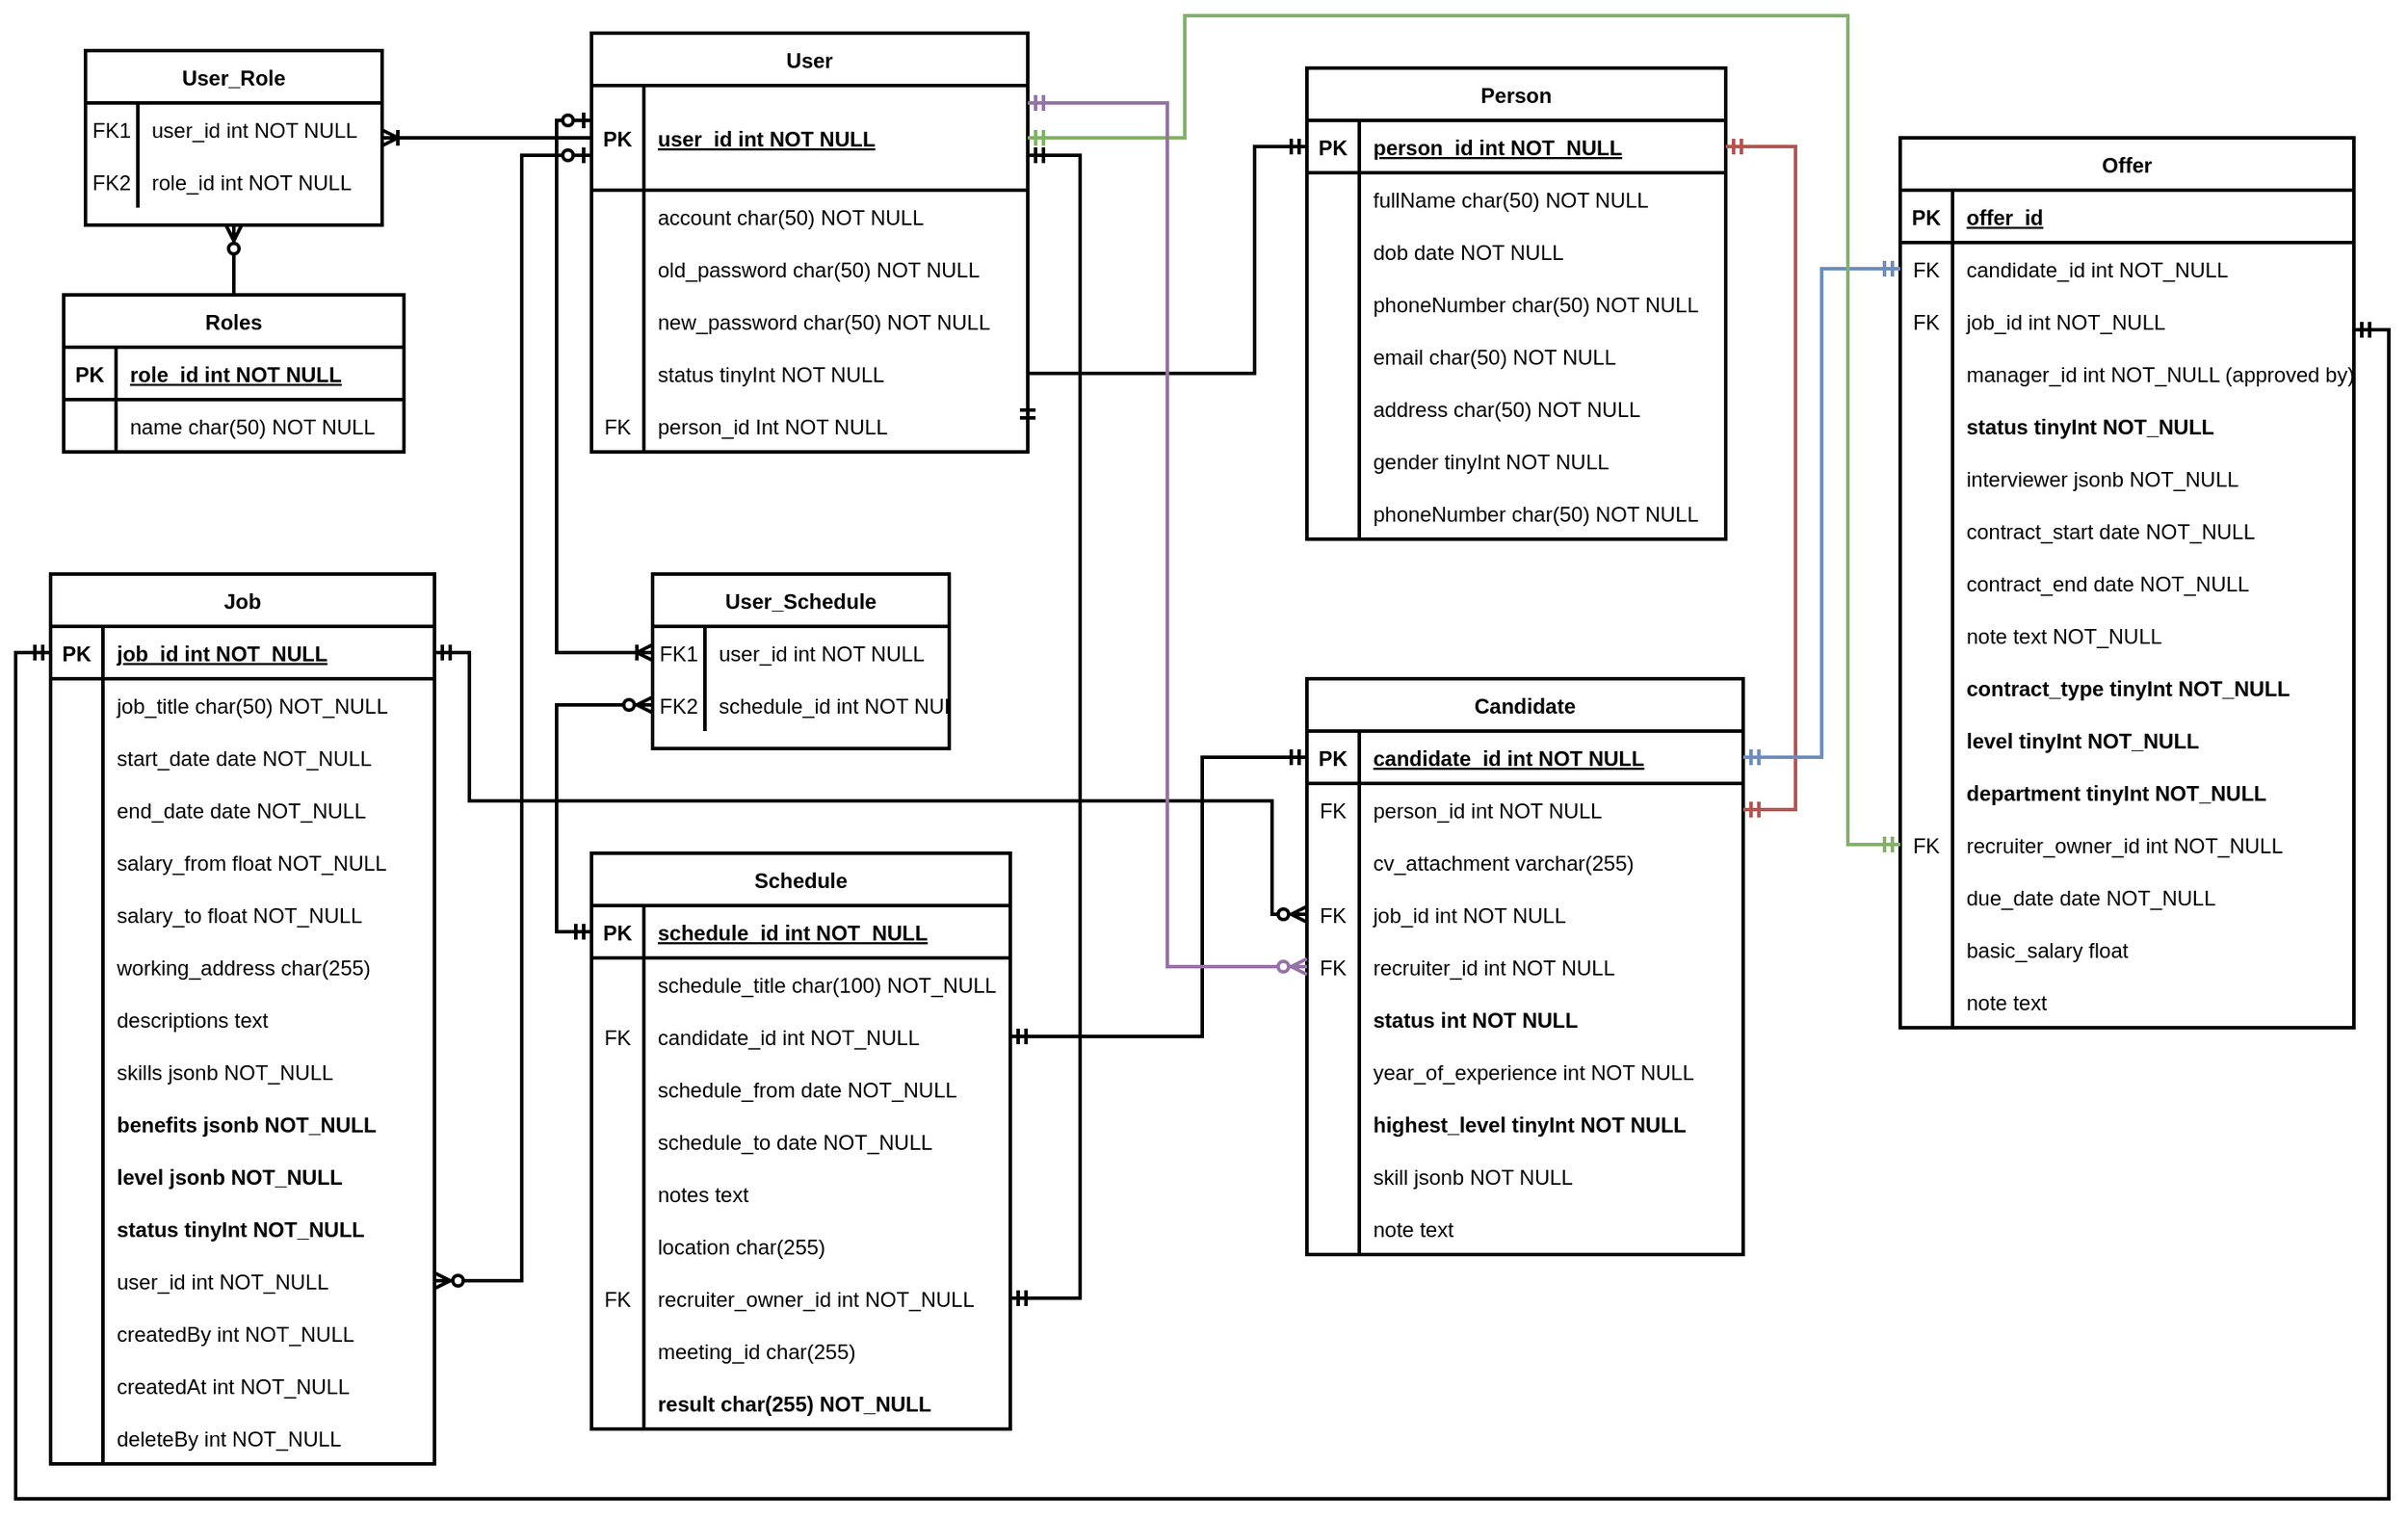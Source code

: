 <mxfile version="20.6.0" type="onedrive"><diagram id="R2lEEEUBdFMjLlhIrx00" name="Page-1"><mxGraphModel grid="1" page="1" gridSize="10" guides="1" tooltips="1" connect="1" arrows="1" fold="1" pageScale="1" pageWidth="850" pageHeight="1100" math="0" shadow="0" extFonts="Permanent Marker^https://fonts.googleapis.com/css?family=Permanent+Marker"><root><mxCell id="0"/><mxCell id="1" parent="0"/><mxCell id="C-vyLk0tnHw3VtMMgP7b-13" value="User_Role" style="shape=table;startSize=30;container=1;collapsible=1;childLayout=tableLayout;fixedRows=1;rowLines=0;fontStyle=1;align=center;resizeLast=1;strokeWidth=2;" vertex="1" parent="1"><mxGeometry x="-490" y="110" width="170" height="100" as="geometry"/></mxCell><mxCell id="C-vyLk0tnHw3VtMMgP7b-17" value="" style="shape=partialRectangle;collapsible=0;dropTarget=0;pointerEvents=0;fillColor=none;points=[[0,0.5],[1,0.5]];portConstraint=eastwest;top=0;left=0;right=0;bottom=0;strokeWidth=2;" vertex="1" parent="C-vyLk0tnHw3VtMMgP7b-13"><mxGeometry y="30" width="170" height="30" as="geometry"/></mxCell><mxCell id="C-vyLk0tnHw3VtMMgP7b-18" value="FK1" style="shape=partialRectangle;overflow=hidden;connectable=0;fillColor=none;top=0;left=0;bottom=0;right=0;strokeWidth=2;" vertex="1" parent="C-vyLk0tnHw3VtMMgP7b-17"><mxGeometry width="30" height="30" as="geometry"><mxRectangle width="30" height="30" as="alternateBounds"/></mxGeometry></mxCell><mxCell id="C-vyLk0tnHw3VtMMgP7b-19" value="user_id int NOT NULL" style="shape=partialRectangle;overflow=hidden;connectable=0;fillColor=none;top=0;left=0;bottom=0;right=0;align=left;spacingLeft=6;strokeWidth=2;" vertex="1" parent="C-vyLk0tnHw3VtMMgP7b-17"><mxGeometry x="30" width="140" height="30" as="geometry"><mxRectangle width="140" height="30" as="alternateBounds"/></mxGeometry></mxCell><mxCell id="C-vyLk0tnHw3VtMMgP7b-20" value="" style="shape=partialRectangle;collapsible=0;dropTarget=0;pointerEvents=0;fillColor=none;points=[[0,0.5],[1,0.5]];portConstraint=eastwest;top=0;left=0;right=0;bottom=0;strokeWidth=2;" vertex="1" parent="C-vyLk0tnHw3VtMMgP7b-13"><mxGeometry y="60" width="170" height="30" as="geometry"/></mxCell><mxCell id="C-vyLk0tnHw3VtMMgP7b-21" value="FK2" style="shape=partialRectangle;overflow=hidden;connectable=0;fillColor=none;top=0;left=0;bottom=0;right=0;strokeWidth=2;" vertex="1" parent="C-vyLk0tnHw3VtMMgP7b-20"><mxGeometry width="30" height="30" as="geometry"><mxRectangle width="30" height="30" as="alternateBounds"/></mxGeometry></mxCell><mxCell id="C-vyLk0tnHw3VtMMgP7b-22" value="role_id int NOT NULL" style="shape=partialRectangle;overflow=hidden;connectable=0;fillColor=none;top=0;left=0;bottom=0;right=0;align=left;spacingLeft=6;strokeWidth=2;" vertex="1" parent="C-vyLk0tnHw3VtMMgP7b-20"><mxGeometry x="30" width="140" height="30" as="geometry"><mxRectangle width="140" height="30" as="alternateBounds"/></mxGeometry></mxCell><mxCell id="C-vyLk0tnHw3VtMMgP7b-23" value="User" style="shape=table;startSize=30;container=1;collapsible=1;childLayout=tableLayout;fixedRows=1;rowLines=0;fontStyle=1;align=center;resizeLast=1;strokeWidth=2;" vertex="1" parent="1"><mxGeometry x="-200" y="100" width="250" height="240" as="geometry"/></mxCell><mxCell id="C-vyLk0tnHw3VtMMgP7b-24" value="" style="shape=partialRectangle;collapsible=0;dropTarget=0;pointerEvents=0;fillColor=none;points=[[0,0.5],[1,0.5]];portConstraint=eastwest;top=0;left=0;right=0;bottom=1;strokeWidth=2;" vertex="1" parent="C-vyLk0tnHw3VtMMgP7b-23"><mxGeometry y="30" width="250" height="60" as="geometry"/></mxCell><mxCell id="C-vyLk0tnHw3VtMMgP7b-25" value="PK" style="shape=partialRectangle;overflow=hidden;connectable=0;fillColor=none;top=0;left=0;bottom=0;right=0;fontStyle=1;strokeWidth=2;" vertex="1" parent="C-vyLk0tnHw3VtMMgP7b-24"><mxGeometry width="30" height="60" as="geometry"><mxRectangle width="30" height="60" as="alternateBounds"/></mxGeometry></mxCell><mxCell id="C-vyLk0tnHw3VtMMgP7b-26" value="user_id int NOT NULL " style="shape=partialRectangle;overflow=hidden;connectable=0;fillColor=none;top=0;left=0;bottom=0;right=0;align=left;spacingLeft=6;fontStyle=5;strokeWidth=2;" vertex="1" parent="C-vyLk0tnHw3VtMMgP7b-24"><mxGeometry x="30" width="220" height="60" as="geometry"><mxRectangle width="220" height="60" as="alternateBounds"/></mxGeometry></mxCell><mxCell id="C-vyLk0tnHw3VtMMgP7b-27" value="" style="shape=partialRectangle;collapsible=0;dropTarget=0;pointerEvents=0;fillColor=none;points=[[0,0.5],[1,0.5]];portConstraint=eastwest;top=0;left=0;right=0;bottom=0;strokeWidth=2;" vertex="1" parent="C-vyLk0tnHw3VtMMgP7b-23"><mxGeometry y="90" width="250" height="30" as="geometry"/></mxCell><mxCell id="C-vyLk0tnHw3VtMMgP7b-28" value="" style="shape=partialRectangle;overflow=hidden;connectable=0;fillColor=none;top=0;left=0;bottom=0;right=0;strokeWidth=2;" vertex="1" parent="C-vyLk0tnHw3VtMMgP7b-27"><mxGeometry width="30" height="30" as="geometry"><mxRectangle width="30" height="30" as="alternateBounds"/></mxGeometry></mxCell><mxCell id="C-vyLk0tnHw3VtMMgP7b-29" value="account char(50) NOT NULL" style="shape=partialRectangle;overflow=hidden;connectable=0;fillColor=none;top=0;left=0;bottom=0;right=0;align=left;spacingLeft=6;strokeWidth=2;" vertex="1" parent="C-vyLk0tnHw3VtMMgP7b-27"><mxGeometry x="30" width="220" height="30" as="geometry"><mxRectangle width="220" height="30" as="alternateBounds"/></mxGeometry></mxCell><mxCell id="ocMOqaTiwAMBwa5l4P9x-14" value="" style="shape=partialRectangle;collapsible=0;dropTarget=0;pointerEvents=0;fillColor=none;points=[[0,0.5],[1,0.5]];portConstraint=eastwest;top=0;left=0;right=0;bottom=0;strokeWidth=2;" vertex="1" parent="C-vyLk0tnHw3VtMMgP7b-23"><mxGeometry y="120" width="250" height="30" as="geometry"/></mxCell><mxCell id="ocMOqaTiwAMBwa5l4P9x-15" value="" style="shape=partialRectangle;overflow=hidden;connectable=0;fillColor=none;top=0;left=0;bottom=0;right=0;strokeWidth=2;" vertex="1" parent="ocMOqaTiwAMBwa5l4P9x-14"><mxGeometry width="30" height="30" as="geometry"><mxRectangle width="30" height="30" as="alternateBounds"/></mxGeometry></mxCell><mxCell id="ocMOqaTiwAMBwa5l4P9x-16" value="old_password char(50) NOT NULL" style="shape=partialRectangle;overflow=hidden;connectable=0;fillColor=none;top=0;left=0;bottom=0;right=0;align=left;spacingLeft=6;strokeWidth=2;" vertex="1" parent="ocMOqaTiwAMBwa5l4P9x-14"><mxGeometry x="30" width="220" height="30" as="geometry"><mxRectangle width="220" height="30" as="alternateBounds"/></mxGeometry></mxCell><mxCell id="ocMOqaTiwAMBwa5l4P9x-315" value="" style="shape=partialRectangle;collapsible=0;dropTarget=0;pointerEvents=0;fillColor=none;points=[[0,0.5],[1,0.5]];portConstraint=eastwest;top=0;left=0;right=0;bottom=0;strokeWidth=2;" vertex="1" parent="C-vyLk0tnHw3VtMMgP7b-23"><mxGeometry y="150" width="250" height="30" as="geometry"/></mxCell><mxCell id="ocMOqaTiwAMBwa5l4P9x-316" value="" style="shape=partialRectangle;overflow=hidden;connectable=0;fillColor=none;top=0;left=0;bottom=0;right=0;strokeWidth=2;" vertex="1" parent="ocMOqaTiwAMBwa5l4P9x-315"><mxGeometry width="30" height="30" as="geometry"><mxRectangle width="30" height="30" as="alternateBounds"/></mxGeometry></mxCell><mxCell id="ocMOqaTiwAMBwa5l4P9x-317" value="new_password char(50) NOT NULL" style="shape=partialRectangle;overflow=hidden;connectable=0;fillColor=none;top=0;left=0;bottom=0;right=0;align=left;spacingLeft=6;strokeWidth=2;" vertex="1" parent="ocMOqaTiwAMBwa5l4P9x-315"><mxGeometry x="30" width="220" height="30" as="geometry"><mxRectangle width="220" height="30" as="alternateBounds"/></mxGeometry></mxCell><mxCell id="ocMOqaTiwAMBwa5l4P9x-45" value="" style="shape=partialRectangle;collapsible=0;dropTarget=0;pointerEvents=0;fillColor=none;points=[[0,0.5],[1,0.5]];portConstraint=eastwest;top=0;left=0;right=0;bottom=0;strokeWidth=2;" vertex="1" parent="C-vyLk0tnHw3VtMMgP7b-23"><mxGeometry y="180" width="250" height="30" as="geometry"/></mxCell><mxCell id="ocMOqaTiwAMBwa5l4P9x-46" value="" style="shape=partialRectangle;overflow=hidden;connectable=0;fillColor=none;top=0;left=0;bottom=0;right=0;strokeWidth=2;" vertex="1" parent="ocMOqaTiwAMBwa5l4P9x-45"><mxGeometry width="30" height="30" as="geometry"><mxRectangle width="30" height="30" as="alternateBounds"/></mxGeometry></mxCell><mxCell id="ocMOqaTiwAMBwa5l4P9x-47" value="status tinyInt NOT NULL" style="shape=partialRectangle;overflow=hidden;connectable=0;fillColor=none;top=0;left=0;bottom=0;right=0;align=left;spacingLeft=6;strokeWidth=2;" vertex="1" parent="ocMOqaTiwAMBwa5l4P9x-45"><mxGeometry x="30" width="220" height="30" as="geometry"><mxRectangle width="220" height="30" as="alternateBounds"/></mxGeometry></mxCell><mxCell id="ocMOqaTiwAMBwa5l4P9x-136" value="" style="shape=partialRectangle;collapsible=0;dropTarget=0;pointerEvents=0;fillColor=none;points=[[0,0.5],[1,0.5]];portConstraint=eastwest;top=0;left=0;right=0;bottom=0;strokeWidth=2;" vertex="1" parent="C-vyLk0tnHw3VtMMgP7b-23"><mxGeometry y="210" width="250" height="30" as="geometry"/></mxCell><mxCell id="ocMOqaTiwAMBwa5l4P9x-137" value="FK" style="shape=partialRectangle;overflow=hidden;connectable=0;fillColor=none;top=0;left=0;bottom=0;right=0;strokeWidth=2;" vertex="1" parent="ocMOqaTiwAMBwa5l4P9x-136"><mxGeometry width="30" height="30" as="geometry"><mxRectangle width="30" height="30" as="alternateBounds"/></mxGeometry></mxCell><mxCell id="ocMOqaTiwAMBwa5l4P9x-138" value="person_id Int NOT NULL" style="shape=partialRectangle;overflow=hidden;connectable=0;fillColor=none;top=0;left=0;bottom=0;right=0;align=left;spacingLeft=6;strokeWidth=2;" vertex="1" parent="ocMOqaTiwAMBwa5l4P9x-136"><mxGeometry x="30" width="220" height="30" as="geometry"><mxRectangle width="220" height="30" as="alternateBounds"/></mxGeometry></mxCell><mxCell id="ocMOqaTiwAMBwa5l4P9x-1" value="Roles" style="shape=table;startSize=30;container=1;collapsible=1;childLayout=tableLayout;fixedRows=1;rowLines=0;fontStyle=1;align=center;resizeLast=1;strokeWidth=2;" vertex="1" parent="1"><mxGeometry x="-502.5" y="250" width="195" height="90" as="geometry"/></mxCell><mxCell id="ocMOqaTiwAMBwa5l4P9x-2" value="" style="shape=tableRow;horizontal=0;startSize=0;swimlaneHead=0;swimlaneBody=0;fillColor=none;collapsible=0;dropTarget=0;points=[[0,0.5],[1,0.5]];portConstraint=eastwest;top=0;left=0;right=0;bottom=1;strokeWidth=2;" vertex="1" parent="ocMOqaTiwAMBwa5l4P9x-1"><mxGeometry y="30" width="195" height="30" as="geometry"/></mxCell><mxCell id="ocMOqaTiwAMBwa5l4P9x-3" value="PK" style="shape=partialRectangle;connectable=0;fillColor=none;top=0;left=0;bottom=0;right=0;fontStyle=1;overflow=hidden;strokeWidth=2;" vertex="1" parent="ocMOqaTiwAMBwa5l4P9x-2"><mxGeometry width="30" height="30" as="geometry"><mxRectangle width="30" height="30" as="alternateBounds"/></mxGeometry></mxCell><mxCell id="ocMOqaTiwAMBwa5l4P9x-4" value="role_id int NOT NULL" style="shape=partialRectangle;connectable=0;fillColor=none;top=0;left=0;bottom=0;right=0;align=left;spacingLeft=6;fontStyle=5;overflow=hidden;strokeWidth=2;" vertex="1" parent="ocMOqaTiwAMBwa5l4P9x-2"><mxGeometry x="30" width="165" height="30" as="geometry"><mxRectangle width="165" height="30" as="alternateBounds"/></mxGeometry></mxCell><mxCell id="ocMOqaTiwAMBwa5l4P9x-5" value="" style="shape=tableRow;horizontal=0;startSize=0;swimlaneHead=0;swimlaneBody=0;fillColor=none;collapsible=0;dropTarget=0;points=[[0,0.5],[1,0.5]];portConstraint=eastwest;top=0;left=0;right=0;bottom=0;strokeWidth=2;" vertex="1" parent="ocMOqaTiwAMBwa5l4P9x-1"><mxGeometry y="60" width="195" height="30" as="geometry"/></mxCell><mxCell id="ocMOqaTiwAMBwa5l4P9x-6" value="" style="shape=partialRectangle;connectable=0;fillColor=none;top=0;left=0;bottom=0;right=0;editable=1;overflow=hidden;strokeWidth=2;" vertex="1" parent="ocMOqaTiwAMBwa5l4P9x-5"><mxGeometry width="30" height="30" as="geometry"><mxRectangle width="30" height="30" as="alternateBounds"/></mxGeometry></mxCell><mxCell id="ocMOqaTiwAMBwa5l4P9x-7" value="name char(50) NOT NULL" style="shape=partialRectangle;connectable=0;fillColor=none;top=0;left=0;bottom=0;right=0;align=left;spacingLeft=6;overflow=hidden;strokeWidth=2;" vertex="1" parent="ocMOqaTiwAMBwa5l4P9x-5"><mxGeometry x="30" width="165" height="30" as="geometry"><mxRectangle width="165" height="30" as="alternateBounds"/></mxGeometry></mxCell><mxCell id="ocMOqaTiwAMBwa5l4P9x-49" value="" style="fontSize=12;html=1;endArrow=ERoneToMany;rounded=0;edgeStyle=orthogonalEdgeStyle;strokeWidth=2;" edge="1" parent="1" source="C-vyLk0tnHw3VtMMgP7b-24" target="C-vyLk0tnHw3VtMMgP7b-17"><mxGeometry width="100" height="100" relative="1" as="geometry"><mxPoint x="270" y="480" as="sourcePoint"/><mxPoint x="470" y="360" as="targetPoint"/><Array as="points"><mxPoint x="-160" y="160"/><mxPoint x="-160" y="160"/></Array></mxGeometry></mxCell><mxCell id="ocMOqaTiwAMBwa5l4P9x-50" value="" style="fontSize=12;html=1;endArrow=ERzeroToMany;endFill=1;rounded=0;exitX=0.5;exitY=0;exitDx=0;exitDy=0;entryX=0.5;entryY=1;entryDx=0;entryDy=0;strokeWidth=2;" edge="1" parent="1" source="ocMOqaTiwAMBwa5l4P9x-1" target="C-vyLk0tnHw3VtMMgP7b-13"><mxGeometry width="100" height="100" relative="1" as="geometry"><mxPoint x="370" y="660" as="sourcePoint"/><mxPoint x="245" y="650" as="targetPoint"/></mxGeometry></mxCell><mxCell id="ocMOqaTiwAMBwa5l4P9x-53" value="Candidate" style="shape=table;startSize=30;container=1;collapsible=1;childLayout=tableLayout;fixedRows=1;rowLines=0;fontStyle=1;align=center;resizeLast=1;strokeWidth=2;" vertex="1" parent="1"><mxGeometry x="210" y="470" width="250" height="330" as="geometry"/></mxCell><mxCell id="ocMOqaTiwAMBwa5l4P9x-54" value="" style="shape=partialRectangle;collapsible=0;dropTarget=0;pointerEvents=0;fillColor=none;points=[[0,0.5],[1,0.5]];portConstraint=eastwest;top=0;left=0;right=0;bottom=1;strokeWidth=2;" vertex="1" parent="ocMOqaTiwAMBwa5l4P9x-53"><mxGeometry y="30" width="250" height="30" as="geometry"/></mxCell><mxCell id="ocMOqaTiwAMBwa5l4P9x-55" value="PK" style="shape=partialRectangle;overflow=hidden;connectable=0;fillColor=none;top=0;left=0;bottom=0;right=0;fontStyle=1;strokeWidth=2;" vertex="1" parent="ocMOqaTiwAMBwa5l4P9x-54"><mxGeometry width="30" height="30" as="geometry"><mxRectangle width="30" height="30" as="alternateBounds"/></mxGeometry></mxCell><mxCell id="ocMOqaTiwAMBwa5l4P9x-56" value="candidate_id int NOT NULL " style="shape=partialRectangle;overflow=hidden;connectable=0;fillColor=none;top=0;left=0;bottom=0;right=0;align=left;spacingLeft=6;fontStyle=5;strokeWidth=2;" vertex="1" parent="ocMOqaTiwAMBwa5l4P9x-54"><mxGeometry x="30" width="220" height="30" as="geometry"><mxRectangle width="220" height="30" as="alternateBounds"/></mxGeometry></mxCell><mxCell id="ocMOqaTiwAMBwa5l4P9x-57" value="" style="shape=partialRectangle;collapsible=0;dropTarget=0;pointerEvents=0;fillColor=none;points=[[0,0.5],[1,0.5]];portConstraint=eastwest;top=0;left=0;right=0;bottom=0;strokeWidth=2;" vertex="1" parent="ocMOqaTiwAMBwa5l4P9x-53"><mxGeometry y="60" width="250" height="30" as="geometry"/></mxCell><mxCell id="ocMOqaTiwAMBwa5l4P9x-58" value="FK" style="shape=partialRectangle;overflow=hidden;connectable=0;fillColor=none;top=0;left=0;bottom=0;right=0;strokeWidth=2;" vertex="1" parent="ocMOqaTiwAMBwa5l4P9x-57"><mxGeometry width="30" height="30" as="geometry"><mxRectangle width="30" height="30" as="alternateBounds"/></mxGeometry></mxCell><mxCell id="ocMOqaTiwAMBwa5l4P9x-59" value="person_id int NOT NULL" style="shape=partialRectangle;overflow=hidden;connectable=0;fillColor=none;top=0;left=0;bottom=0;right=0;align=left;spacingLeft=6;strokeWidth=2;" vertex="1" parent="ocMOqaTiwAMBwa5l4P9x-57"><mxGeometry x="30" width="220" height="30" as="geometry"><mxRectangle width="220" height="30" as="alternateBounds"/></mxGeometry></mxCell><mxCell id="ocMOqaTiwAMBwa5l4P9x-67" value="" style="shape=partialRectangle;collapsible=0;dropTarget=0;pointerEvents=0;fillColor=none;points=[[0,0.5],[1,0.5]];portConstraint=eastwest;top=0;left=0;right=0;bottom=0;strokeWidth=2;" vertex="1" parent="ocMOqaTiwAMBwa5l4P9x-53"><mxGeometry y="90" width="250" height="30" as="geometry"/></mxCell><mxCell id="ocMOqaTiwAMBwa5l4P9x-68" value="" style="shape=partialRectangle;overflow=hidden;connectable=0;fillColor=none;top=0;left=0;bottom=0;right=0;strokeWidth=2;" vertex="1" parent="ocMOqaTiwAMBwa5l4P9x-67"><mxGeometry width="30" height="30" as="geometry"><mxRectangle width="30" height="30" as="alternateBounds"/></mxGeometry></mxCell><mxCell id="ocMOqaTiwAMBwa5l4P9x-69" value="cv_attachment varchar(255)" style="shape=partialRectangle;overflow=hidden;connectable=0;fillColor=none;top=0;left=0;bottom=0;right=0;align=left;spacingLeft=6;strokeWidth=2;" vertex="1" parent="ocMOqaTiwAMBwa5l4P9x-67"><mxGeometry x="30" width="220" height="30" as="geometry"><mxRectangle width="220" height="30" as="alternateBounds"/></mxGeometry></mxCell><mxCell id="ocMOqaTiwAMBwa5l4P9x-70" value="" style="shape=partialRectangle;collapsible=0;dropTarget=0;pointerEvents=0;fillColor=none;points=[[0,0.5],[1,0.5]];portConstraint=eastwest;top=0;left=0;right=0;bottom=0;strokeWidth=2;" vertex="1" parent="ocMOqaTiwAMBwa5l4P9x-53"><mxGeometry y="120" width="250" height="30" as="geometry"/></mxCell><mxCell id="ocMOqaTiwAMBwa5l4P9x-71" value="FK" style="shape=partialRectangle;overflow=hidden;connectable=0;fillColor=none;top=0;left=0;bottom=0;right=0;strokeWidth=2;" vertex="1" parent="ocMOqaTiwAMBwa5l4P9x-70"><mxGeometry width="30" height="30" as="geometry"><mxRectangle width="30" height="30" as="alternateBounds"/></mxGeometry></mxCell><mxCell id="ocMOqaTiwAMBwa5l4P9x-72" value="job_id int NOT NULL" style="shape=partialRectangle;overflow=hidden;connectable=0;fillColor=none;top=0;left=0;bottom=0;right=0;align=left;spacingLeft=6;fontStyle=0;strokeWidth=2;" vertex="1" parent="ocMOqaTiwAMBwa5l4P9x-70"><mxGeometry x="30" width="220" height="30" as="geometry"><mxRectangle width="220" height="30" as="alternateBounds"/></mxGeometry></mxCell><mxCell id="ocMOqaTiwAMBwa5l4P9x-73" value="" style="shape=partialRectangle;collapsible=0;dropTarget=0;pointerEvents=0;fillColor=none;points=[[0,0.5],[1,0.5]];portConstraint=eastwest;top=0;left=0;right=0;bottom=0;strokeWidth=2;" vertex="1" parent="ocMOqaTiwAMBwa5l4P9x-53"><mxGeometry y="150" width="250" height="30" as="geometry"/></mxCell><mxCell id="ocMOqaTiwAMBwa5l4P9x-74" value="FK" style="shape=partialRectangle;overflow=hidden;connectable=0;fillColor=none;top=0;left=0;bottom=0;right=0;strokeWidth=2;" vertex="1" parent="ocMOqaTiwAMBwa5l4P9x-73"><mxGeometry width="30" height="30" as="geometry"><mxRectangle width="30" height="30" as="alternateBounds"/></mxGeometry></mxCell><mxCell id="ocMOqaTiwAMBwa5l4P9x-75" value="recruiter_id int NOT NULL" style="shape=partialRectangle;overflow=hidden;connectable=0;fillColor=none;top=0;left=0;bottom=0;right=0;align=left;spacingLeft=6;strokeWidth=2;" vertex="1" parent="ocMOqaTiwAMBwa5l4P9x-73"><mxGeometry x="30" width="220" height="30" as="geometry"><mxRectangle width="220" height="30" as="alternateBounds"/></mxGeometry></mxCell><mxCell id="ocMOqaTiwAMBwa5l4P9x-76" value="" style="shape=partialRectangle;collapsible=0;dropTarget=0;pointerEvents=0;fillColor=none;points=[[0,0.5],[1,0.5]];portConstraint=eastwest;top=0;left=0;right=0;bottom=0;strokeWidth=2;" vertex="1" parent="ocMOqaTiwAMBwa5l4P9x-53"><mxGeometry y="180" width="250" height="30" as="geometry"/></mxCell><mxCell id="ocMOqaTiwAMBwa5l4P9x-77" value="" style="shape=partialRectangle;overflow=hidden;connectable=0;fillColor=none;top=0;left=0;bottom=0;right=0;strokeWidth=2;" vertex="1" parent="ocMOqaTiwAMBwa5l4P9x-76"><mxGeometry width="30" height="30" as="geometry"><mxRectangle width="30" height="30" as="alternateBounds"/></mxGeometry></mxCell><mxCell id="ocMOqaTiwAMBwa5l4P9x-78" value="status int NOT NULL" style="shape=partialRectangle;overflow=hidden;connectable=0;fillColor=none;top=0;left=0;bottom=0;right=0;align=left;spacingLeft=6;fontStyle=1;strokeWidth=2;" vertex="1" parent="ocMOqaTiwAMBwa5l4P9x-76"><mxGeometry x="30" width="220" height="30" as="geometry"><mxRectangle width="220" height="30" as="alternateBounds"/></mxGeometry></mxCell><mxCell id="ocMOqaTiwAMBwa5l4P9x-79" value="" style="shape=partialRectangle;collapsible=0;dropTarget=0;pointerEvents=0;fillColor=none;points=[[0,0.5],[1,0.5]];portConstraint=eastwest;top=0;left=0;right=0;bottom=0;strokeWidth=2;" vertex="1" parent="ocMOqaTiwAMBwa5l4P9x-53"><mxGeometry y="210" width="250" height="30" as="geometry"/></mxCell><mxCell id="ocMOqaTiwAMBwa5l4P9x-80" value="" style="shape=partialRectangle;overflow=hidden;connectable=0;fillColor=none;top=0;left=0;bottom=0;right=0;strokeWidth=2;" vertex="1" parent="ocMOqaTiwAMBwa5l4P9x-79"><mxGeometry width="30" height="30" as="geometry"><mxRectangle width="30" height="30" as="alternateBounds"/></mxGeometry></mxCell><mxCell id="ocMOqaTiwAMBwa5l4P9x-81" value="year_of_experience int NOT NULL" style="shape=partialRectangle;overflow=hidden;connectable=0;fillColor=none;top=0;left=0;bottom=0;right=0;align=left;spacingLeft=6;strokeWidth=2;" vertex="1" parent="ocMOqaTiwAMBwa5l4P9x-79"><mxGeometry x="30" width="220" height="30" as="geometry"><mxRectangle width="220" height="30" as="alternateBounds"/></mxGeometry></mxCell><mxCell id="ocMOqaTiwAMBwa5l4P9x-82" value="" style="shape=partialRectangle;collapsible=0;dropTarget=0;pointerEvents=0;fillColor=none;points=[[0,0.5],[1,0.5]];portConstraint=eastwest;top=0;left=0;right=0;bottom=0;strokeWidth=2;" vertex="1" parent="ocMOqaTiwAMBwa5l4P9x-53"><mxGeometry y="240" width="250" height="30" as="geometry"/></mxCell><mxCell id="ocMOqaTiwAMBwa5l4P9x-83" value="" style="shape=partialRectangle;overflow=hidden;connectable=0;fillColor=none;top=0;left=0;bottom=0;right=0;strokeWidth=2;" vertex="1" parent="ocMOqaTiwAMBwa5l4P9x-82"><mxGeometry width="30" height="30" as="geometry"><mxRectangle width="30" height="30" as="alternateBounds"/></mxGeometry></mxCell><mxCell id="ocMOqaTiwAMBwa5l4P9x-84" value="highest_level tinyInt NOT NULL" style="shape=partialRectangle;overflow=hidden;connectable=0;fillColor=none;top=0;left=0;bottom=0;right=0;align=left;spacingLeft=6;fontStyle=1;strokeWidth=2;" vertex="1" parent="ocMOqaTiwAMBwa5l4P9x-82"><mxGeometry x="30" width="220" height="30" as="geometry"><mxRectangle width="220" height="30" as="alternateBounds"/></mxGeometry></mxCell><mxCell id="ocMOqaTiwAMBwa5l4P9x-140" value="" style="shape=partialRectangle;collapsible=0;dropTarget=0;pointerEvents=0;fillColor=none;points=[[0,0.5],[1,0.5]];portConstraint=eastwest;top=0;left=0;right=0;bottom=0;strokeWidth=2;" vertex="1" parent="ocMOqaTiwAMBwa5l4P9x-53"><mxGeometry y="270" width="250" height="30" as="geometry"/></mxCell><mxCell id="ocMOqaTiwAMBwa5l4P9x-141" value="" style="shape=partialRectangle;overflow=hidden;connectable=0;fillColor=none;top=0;left=0;bottom=0;right=0;strokeWidth=2;" vertex="1" parent="ocMOqaTiwAMBwa5l4P9x-140"><mxGeometry width="30" height="30" as="geometry"><mxRectangle width="30" height="30" as="alternateBounds"/></mxGeometry></mxCell><mxCell id="ocMOqaTiwAMBwa5l4P9x-142" value="skill jsonb NOT NULL" style="shape=partialRectangle;overflow=hidden;connectable=0;fillColor=none;top=0;left=0;bottom=0;right=0;align=left;spacingLeft=6;strokeWidth=2;" vertex="1" parent="ocMOqaTiwAMBwa5l4P9x-140"><mxGeometry x="30" width="220" height="30" as="geometry"><mxRectangle width="220" height="30" as="alternateBounds"/></mxGeometry></mxCell><mxCell id="ocMOqaTiwAMBwa5l4P9x-85" value="" style="shape=partialRectangle;collapsible=0;dropTarget=0;pointerEvents=0;fillColor=none;points=[[0,0.5],[1,0.5]];portConstraint=eastwest;top=0;left=0;right=0;bottom=0;strokeWidth=2;" vertex="1" parent="ocMOqaTiwAMBwa5l4P9x-53"><mxGeometry y="300" width="250" height="30" as="geometry"/></mxCell><mxCell id="ocMOqaTiwAMBwa5l4P9x-86" value="" style="shape=partialRectangle;overflow=hidden;connectable=0;fillColor=none;top=0;left=0;bottom=0;right=0;strokeWidth=2;" vertex="1" parent="ocMOqaTiwAMBwa5l4P9x-85"><mxGeometry width="30" height="30" as="geometry"><mxRectangle width="30" height="30" as="alternateBounds"/></mxGeometry></mxCell><mxCell id="ocMOqaTiwAMBwa5l4P9x-87" value="note text" style="shape=partialRectangle;overflow=hidden;connectable=0;fillColor=none;top=0;left=0;bottom=0;right=0;align=left;spacingLeft=6;strokeWidth=2;" vertex="1" parent="ocMOqaTiwAMBwa5l4P9x-85"><mxGeometry x="30" width="220" height="30" as="geometry"><mxRectangle width="220" height="30" as="alternateBounds"/></mxGeometry></mxCell><mxCell id="ocMOqaTiwAMBwa5l4P9x-97" value="Person" style="shape=table;startSize=30;container=1;collapsible=1;childLayout=tableLayout;fixedRows=1;rowLines=0;fontStyle=1;align=center;resizeLast=1;strokeWidth=2;" vertex="1" parent="1"><mxGeometry x="210" y="120" width="240" height="270" as="geometry"/></mxCell><mxCell id="ocMOqaTiwAMBwa5l4P9x-98" value="" style="shape=tableRow;horizontal=0;startSize=0;swimlaneHead=0;swimlaneBody=0;fillColor=none;collapsible=0;dropTarget=0;points=[[0,0.5],[1,0.5]];portConstraint=eastwest;top=0;left=0;right=0;bottom=1;strokeWidth=2;" vertex="1" parent="ocMOqaTiwAMBwa5l4P9x-97"><mxGeometry y="30" width="240" height="30" as="geometry"/></mxCell><mxCell id="ocMOqaTiwAMBwa5l4P9x-99" value="PK" style="shape=partialRectangle;connectable=0;fillColor=none;top=0;left=0;bottom=0;right=0;fontStyle=1;overflow=hidden;strokeWidth=2;" vertex="1" parent="ocMOqaTiwAMBwa5l4P9x-98"><mxGeometry width="30" height="30" as="geometry"><mxRectangle width="30" height="30" as="alternateBounds"/></mxGeometry></mxCell><mxCell id="ocMOqaTiwAMBwa5l4P9x-100" value="person_id int NOT_NULL" style="shape=partialRectangle;connectable=0;fillColor=none;top=0;left=0;bottom=0;right=0;align=left;spacingLeft=6;fontStyle=5;overflow=hidden;strokeWidth=2;" vertex="1" parent="ocMOqaTiwAMBwa5l4P9x-98"><mxGeometry x="30" width="210" height="30" as="geometry"><mxRectangle width="210" height="30" as="alternateBounds"/></mxGeometry></mxCell><mxCell id="ocMOqaTiwAMBwa5l4P9x-101" value="" style="shape=tableRow;horizontal=0;startSize=0;swimlaneHead=0;swimlaneBody=0;fillColor=none;collapsible=0;dropTarget=0;points=[[0,0.5],[1,0.5]];portConstraint=eastwest;top=0;left=0;right=0;bottom=0;strokeWidth=2;" vertex="1" parent="ocMOqaTiwAMBwa5l4P9x-97"><mxGeometry y="60" width="240" height="30" as="geometry"/></mxCell><mxCell id="ocMOqaTiwAMBwa5l4P9x-102" value="" style="shape=partialRectangle;connectable=0;fillColor=none;top=0;left=0;bottom=0;right=0;editable=1;overflow=hidden;strokeWidth=2;" vertex="1" parent="ocMOqaTiwAMBwa5l4P9x-101"><mxGeometry width="30" height="30" as="geometry"><mxRectangle width="30" height="30" as="alternateBounds"/></mxGeometry></mxCell><mxCell id="ocMOqaTiwAMBwa5l4P9x-103" value="fullName char(50) NOT NULL" style="shape=partialRectangle;connectable=0;fillColor=none;top=0;left=0;bottom=0;right=0;align=left;spacingLeft=6;overflow=hidden;strokeWidth=2;" vertex="1" parent="ocMOqaTiwAMBwa5l4P9x-101"><mxGeometry x="30" width="210" height="30" as="geometry"><mxRectangle width="210" height="30" as="alternateBounds"/></mxGeometry></mxCell><mxCell id="ocMOqaTiwAMBwa5l4P9x-104" value="" style="shape=tableRow;horizontal=0;startSize=0;swimlaneHead=0;swimlaneBody=0;fillColor=none;collapsible=0;dropTarget=0;points=[[0,0.5],[1,0.5]];portConstraint=eastwest;top=0;left=0;right=0;bottom=0;strokeWidth=2;" vertex="1" parent="ocMOqaTiwAMBwa5l4P9x-97"><mxGeometry y="90" width="240" height="30" as="geometry"/></mxCell><mxCell id="ocMOqaTiwAMBwa5l4P9x-105" value="" style="shape=partialRectangle;connectable=0;fillColor=none;top=0;left=0;bottom=0;right=0;editable=1;overflow=hidden;strokeWidth=2;" vertex="1" parent="ocMOqaTiwAMBwa5l4P9x-104"><mxGeometry width="30" height="30" as="geometry"><mxRectangle width="30" height="30" as="alternateBounds"/></mxGeometry></mxCell><mxCell id="ocMOqaTiwAMBwa5l4P9x-106" value="dob date NOT NULL" style="shape=partialRectangle;connectable=0;fillColor=none;top=0;left=0;bottom=0;right=0;align=left;spacingLeft=6;overflow=hidden;strokeWidth=2;" vertex="1" parent="ocMOqaTiwAMBwa5l4P9x-104"><mxGeometry x="30" width="210" height="30" as="geometry"><mxRectangle width="210" height="30" as="alternateBounds"/></mxGeometry></mxCell><mxCell id="ocMOqaTiwAMBwa5l4P9x-107" value="" style="shape=tableRow;horizontal=0;startSize=0;swimlaneHead=0;swimlaneBody=0;fillColor=none;collapsible=0;dropTarget=0;points=[[0,0.5],[1,0.5]];portConstraint=eastwest;top=0;left=0;right=0;bottom=0;strokeWidth=2;" vertex="1" parent="ocMOqaTiwAMBwa5l4P9x-97"><mxGeometry y="120" width="240" height="30" as="geometry"/></mxCell><mxCell id="ocMOqaTiwAMBwa5l4P9x-108" value="" style="shape=partialRectangle;connectable=0;fillColor=none;top=0;left=0;bottom=0;right=0;editable=1;overflow=hidden;strokeWidth=2;" vertex="1" parent="ocMOqaTiwAMBwa5l4P9x-107"><mxGeometry width="30" height="30" as="geometry"><mxRectangle width="30" height="30" as="alternateBounds"/></mxGeometry></mxCell><mxCell id="ocMOqaTiwAMBwa5l4P9x-109" value="phoneNumber char(50) NOT NULL" style="shape=partialRectangle;connectable=0;fillColor=none;top=0;left=0;bottom=0;right=0;align=left;spacingLeft=6;overflow=hidden;strokeWidth=2;" vertex="1" parent="ocMOqaTiwAMBwa5l4P9x-107"><mxGeometry x="30" width="210" height="30" as="geometry"><mxRectangle width="210" height="30" as="alternateBounds"/></mxGeometry></mxCell><mxCell id="ocMOqaTiwAMBwa5l4P9x-124" value="" style="shape=tableRow;horizontal=0;startSize=0;swimlaneHead=0;swimlaneBody=0;fillColor=none;collapsible=0;dropTarget=0;points=[[0,0.5],[1,0.5]];portConstraint=eastwest;top=0;left=0;right=0;bottom=0;strokeWidth=2;" vertex="1" parent="ocMOqaTiwAMBwa5l4P9x-97"><mxGeometry y="150" width="240" height="30" as="geometry"/></mxCell><mxCell id="ocMOqaTiwAMBwa5l4P9x-125" value="" style="shape=partialRectangle;connectable=0;fillColor=none;top=0;left=0;bottom=0;right=0;editable=1;overflow=hidden;strokeWidth=2;" vertex="1" parent="ocMOqaTiwAMBwa5l4P9x-124"><mxGeometry width="30" height="30" as="geometry"><mxRectangle width="30" height="30" as="alternateBounds"/></mxGeometry></mxCell><mxCell id="ocMOqaTiwAMBwa5l4P9x-126" value="email char(50) NOT NULL" style="shape=partialRectangle;connectable=0;fillColor=none;top=0;left=0;bottom=0;right=0;align=left;spacingLeft=6;overflow=hidden;strokeWidth=2;" vertex="1" parent="ocMOqaTiwAMBwa5l4P9x-124"><mxGeometry x="30" width="210" height="30" as="geometry"><mxRectangle width="210" height="30" as="alternateBounds"/></mxGeometry></mxCell><mxCell id="ocMOqaTiwAMBwa5l4P9x-127" value="" style="shape=tableRow;horizontal=0;startSize=0;swimlaneHead=0;swimlaneBody=0;fillColor=none;collapsible=0;dropTarget=0;points=[[0,0.5],[1,0.5]];portConstraint=eastwest;top=0;left=0;right=0;bottom=0;strokeWidth=2;" vertex="1" parent="ocMOqaTiwAMBwa5l4P9x-97"><mxGeometry y="180" width="240" height="30" as="geometry"/></mxCell><mxCell id="ocMOqaTiwAMBwa5l4P9x-128" value="" style="shape=partialRectangle;connectable=0;fillColor=none;top=0;left=0;bottom=0;right=0;editable=1;overflow=hidden;strokeWidth=2;" vertex="1" parent="ocMOqaTiwAMBwa5l4P9x-127"><mxGeometry width="30" height="30" as="geometry"><mxRectangle width="30" height="30" as="alternateBounds"/></mxGeometry></mxCell><mxCell id="ocMOqaTiwAMBwa5l4P9x-129" value="address char(50) NOT NULL" style="shape=partialRectangle;connectable=0;fillColor=none;top=0;left=0;bottom=0;right=0;align=left;spacingLeft=6;overflow=hidden;strokeWidth=2;" vertex="1" parent="ocMOqaTiwAMBwa5l4P9x-127"><mxGeometry x="30" width="210" height="30" as="geometry"><mxRectangle width="210" height="30" as="alternateBounds"/></mxGeometry></mxCell><mxCell id="ocMOqaTiwAMBwa5l4P9x-130" value="" style="shape=tableRow;horizontal=0;startSize=0;swimlaneHead=0;swimlaneBody=0;fillColor=none;collapsible=0;dropTarget=0;points=[[0,0.5],[1,0.5]];portConstraint=eastwest;top=0;left=0;right=0;bottom=0;strokeWidth=2;" vertex="1" parent="ocMOqaTiwAMBwa5l4P9x-97"><mxGeometry y="210" width="240" height="30" as="geometry"/></mxCell><mxCell id="ocMOqaTiwAMBwa5l4P9x-131" value="" style="shape=partialRectangle;connectable=0;fillColor=none;top=0;left=0;bottom=0;right=0;editable=1;overflow=hidden;strokeWidth=2;" vertex="1" parent="ocMOqaTiwAMBwa5l4P9x-130"><mxGeometry width="30" height="30" as="geometry"><mxRectangle width="30" height="30" as="alternateBounds"/></mxGeometry></mxCell><mxCell id="ocMOqaTiwAMBwa5l4P9x-132" value="gender tinyInt NOT NULL" style="shape=partialRectangle;connectable=0;fillColor=none;top=0;left=0;bottom=0;right=0;align=left;spacingLeft=6;overflow=hidden;strokeWidth=2;" vertex="1" parent="ocMOqaTiwAMBwa5l4P9x-130"><mxGeometry x="30" width="210" height="30" as="geometry"><mxRectangle width="210" height="30" as="alternateBounds"/></mxGeometry></mxCell><mxCell id="ocMOqaTiwAMBwa5l4P9x-133" value="" style="shape=tableRow;horizontal=0;startSize=0;swimlaneHead=0;swimlaneBody=0;fillColor=none;collapsible=0;dropTarget=0;points=[[0,0.5],[1,0.5]];portConstraint=eastwest;top=0;left=0;right=0;bottom=0;strokeWidth=2;" vertex="1" parent="ocMOqaTiwAMBwa5l4P9x-97"><mxGeometry y="240" width="240" height="30" as="geometry"/></mxCell><mxCell id="ocMOqaTiwAMBwa5l4P9x-134" value="" style="shape=partialRectangle;connectable=0;fillColor=none;top=0;left=0;bottom=0;right=0;editable=1;overflow=hidden;strokeWidth=2;" vertex="1" parent="ocMOqaTiwAMBwa5l4P9x-133"><mxGeometry width="30" height="30" as="geometry"><mxRectangle width="30" height="30" as="alternateBounds"/></mxGeometry></mxCell><mxCell id="ocMOqaTiwAMBwa5l4P9x-135" value="phoneNumber char(50) NOT NULL" style="shape=partialRectangle;connectable=0;fillColor=none;top=0;left=0;bottom=0;right=0;align=left;spacingLeft=6;overflow=hidden;strokeWidth=2;" vertex="1" parent="ocMOqaTiwAMBwa5l4P9x-133"><mxGeometry x="30" width="210" height="30" as="geometry"><mxRectangle width="210" height="30" as="alternateBounds"/></mxGeometry></mxCell><mxCell id="ocMOqaTiwAMBwa5l4P9x-139" value="" style="fontSize=12;html=1;endArrow=ERmandOne;startArrow=ERmandOne;rounded=0;entryX=1;entryY=0.5;entryDx=0;entryDy=0;exitX=0;exitY=0.5;exitDx=0;exitDy=0;strokeWidth=2;edgeStyle=orthogonalEdgeStyle;" edge="1" parent="1" source="ocMOqaTiwAMBwa5l4P9x-98" target="ocMOqaTiwAMBwa5l4P9x-136"><mxGeometry width="100" height="100" relative="1" as="geometry"><mxPoint x="380" y="360" as="sourcePoint"/><mxPoint x="480" y="260" as="targetPoint"/><Array as="points"><mxPoint x="180" y="165"/><mxPoint x="180" y="295"/></Array></mxGeometry></mxCell><mxCell id="ocMOqaTiwAMBwa5l4P9x-143" value="Job" style="shape=table;startSize=30;container=1;collapsible=1;childLayout=tableLayout;fixedRows=1;rowLines=0;fontStyle=1;align=center;resizeLast=1;strokeWidth=2;" vertex="1" parent="1"><mxGeometry x="-510" y="410" width="220" height="510.0" as="geometry"/></mxCell><mxCell id="ocMOqaTiwAMBwa5l4P9x-144" value="" style="shape=tableRow;horizontal=0;startSize=0;swimlaneHead=0;swimlaneBody=0;fillColor=none;collapsible=0;dropTarget=0;points=[[0,0.5],[1,0.5]];portConstraint=eastwest;top=0;left=0;right=0;bottom=1;strokeWidth=2;" vertex="1" parent="ocMOqaTiwAMBwa5l4P9x-143"><mxGeometry y="30" width="220" height="30" as="geometry"/></mxCell><mxCell id="ocMOqaTiwAMBwa5l4P9x-145" value="PK" style="shape=partialRectangle;connectable=0;fillColor=none;top=0;left=0;bottom=0;right=0;fontStyle=1;overflow=hidden;strokeWidth=2;" vertex="1" parent="ocMOqaTiwAMBwa5l4P9x-144"><mxGeometry width="30" height="30" as="geometry"><mxRectangle width="30" height="30" as="alternateBounds"/></mxGeometry></mxCell><mxCell id="ocMOqaTiwAMBwa5l4P9x-146" value="job_id int NOT_NULL" style="shape=partialRectangle;connectable=0;fillColor=none;top=0;left=0;bottom=0;right=0;align=left;spacingLeft=6;fontStyle=5;overflow=hidden;strokeWidth=2;" vertex="1" parent="ocMOqaTiwAMBwa5l4P9x-144"><mxGeometry x="30" width="190" height="30" as="geometry"><mxRectangle width="190" height="30" as="alternateBounds"/></mxGeometry></mxCell><mxCell id="ocMOqaTiwAMBwa5l4P9x-147" value="" style="shape=tableRow;horizontal=0;startSize=0;swimlaneHead=0;swimlaneBody=0;fillColor=none;collapsible=0;dropTarget=0;points=[[0,0.5],[1,0.5]];portConstraint=eastwest;top=0;left=0;right=0;bottom=0;strokeWidth=2;" vertex="1" parent="ocMOqaTiwAMBwa5l4P9x-143"><mxGeometry y="60" width="220" height="30" as="geometry"/></mxCell><mxCell id="ocMOqaTiwAMBwa5l4P9x-148" value="" style="shape=partialRectangle;connectable=0;fillColor=none;top=0;left=0;bottom=0;right=0;editable=1;overflow=hidden;strokeWidth=2;" vertex="1" parent="ocMOqaTiwAMBwa5l4P9x-147"><mxGeometry width="30" height="30" as="geometry"><mxRectangle width="30" height="30" as="alternateBounds"/></mxGeometry></mxCell><mxCell id="ocMOqaTiwAMBwa5l4P9x-149" value="job_title char(50) NOT_NULL" style="shape=partialRectangle;connectable=0;fillColor=none;top=0;left=0;bottom=0;right=0;align=left;spacingLeft=6;overflow=hidden;strokeWidth=2;" vertex="1" parent="ocMOqaTiwAMBwa5l4P9x-147"><mxGeometry x="30" width="190" height="30" as="geometry"><mxRectangle width="190" height="30" as="alternateBounds"/></mxGeometry></mxCell><mxCell id="ocMOqaTiwAMBwa5l4P9x-150" value="" style="shape=tableRow;horizontal=0;startSize=0;swimlaneHead=0;swimlaneBody=0;fillColor=none;collapsible=0;dropTarget=0;points=[[0,0.5],[1,0.5]];portConstraint=eastwest;top=0;left=0;right=0;bottom=0;strokeWidth=2;" vertex="1" parent="ocMOqaTiwAMBwa5l4P9x-143"><mxGeometry y="90" width="220" height="30" as="geometry"/></mxCell><mxCell id="ocMOqaTiwAMBwa5l4P9x-151" value="" style="shape=partialRectangle;connectable=0;fillColor=none;top=0;left=0;bottom=0;right=0;editable=1;overflow=hidden;strokeWidth=2;" vertex="1" parent="ocMOqaTiwAMBwa5l4P9x-150"><mxGeometry width="30" height="30" as="geometry"><mxRectangle width="30" height="30" as="alternateBounds"/></mxGeometry></mxCell><mxCell id="ocMOqaTiwAMBwa5l4P9x-152" value="start_date date NOT_NULL" style="shape=partialRectangle;connectable=0;fillColor=none;top=0;left=0;bottom=0;right=0;align=left;spacingLeft=6;overflow=hidden;strokeWidth=2;" vertex="1" parent="ocMOqaTiwAMBwa5l4P9x-150"><mxGeometry x="30" width="190" height="30" as="geometry"><mxRectangle width="190" height="30" as="alternateBounds"/></mxGeometry></mxCell><mxCell id="ocMOqaTiwAMBwa5l4P9x-171" value="" style="shape=tableRow;horizontal=0;startSize=0;swimlaneHead=0;swimlaneBody=0;fillColor=none;collapsible=0;dropTarget=0;points=[[0,0.5],[1,0.5]];portConstraint=eastwest;top=0;left=0;right=0;bottom=0;strokeWidth=2;" vertex="1" parent="ocMOqaTiwAMBwa5l4P9x-143"><mxGeometry y="120" width="220" height="30" as="geometry"/></mxCell><mxCell id="ocMOqaTiwAMBwa5l4P9x-172" value="" style="shape=partialRectangle;connectable=0;fillColor=none;top=0;left=0;bottom=0;right=0;editable=1;overflow=hidden;strokeWidth=2;" vertex="1" parent="ocMOqaTiwAMBwa5l4P9x-171"><mxGeometry width="30" height="30" as="geometry"><mxRectangle width="30" height="30" as="alternateBounds"/></mxGeometry></mxCell><mxCell id="ocMOqaTiwAMBwa5l4P9x-173" value="end_date date NOT_NULL" style="shape=partialRectangle;connectable=0;fillColor=none;top=0;left=0;bottom=0;right=0;align=left;spacingLeft=6;overflow=hidden;strokeWidth=2;" vertex="1" parent="ocMOqaTiwAMBwa5l4P9x-171"><mxGeometry x="30" width="190" height="30" as="geometry"><mxRectangle width="190" height="30" as="alternateBounds"/></mxGeometry></mxCell><mxCell id="ocMOqaTiwAMBwa5l4P9x-153" value="" style="shape=tableRow;horizontal=0;startSize=0;swimlaneHead=0;swimlaneBody=0;fillColor=none;collapsible=0;dropTarget=0;points=[[0,0.5],[1,0.5]];portConstraint=eastwest;top=0;left=0;right=0;bottom=0;strokeWidth=2;" vertex="1" parent="ocMOqaTiwAMBwa5l4P9x-143"><mxGeometry y="150" width="220" height="30" as="geometry"/></mxCell><mxCell id="ocMOqaTiwAMBwa5l4P9x-154" value="" style="shape=partialRectangle;connectable=0;fillColor=none;top=0;left=0;bottom=0;right=0;editable=1;overflow=hidden;strokeWidth=2;" vertex="1" parent="ocMOqaTiwAMBwa5l4P9x-153"><mxGeometry width="30" height="30" as="geometry"><mxRectangle width="30" height="30" as="alternateBounds"/></mxGeometry></mxCell><mxCell id="ocMOqaTiwAMBwa5l4P9x-155" value="salary_from float NOT_NULL" style="shape=partialRectangle;connectable=0;fillColor=none;top=0;left=0;bottom=0;right=0;align=left;spacingLeft=6;overflow=hidden;strokeWidth=2;" vertex="1" parent="ocMOqaTiwAMBwa5l4P9x-153"><mxGeometry x="30" width="190" height="30" as="geometry"><mxRectangle width="190" height="30" as="alternateBounds"/></mxGeometry></mxCell><mxCell id="ocMOqaTiwAMBwa5l4P9x-156" value="" style="shape=tableRow;horizontal=0;startSize=0;swimlaneHead=0;swimlaneBody=0;fillColor=none;collapsible=0;dropTarget=0;points=[[0,0.5],[1,0.5]];portConstraint=eastwest;top=0;left=0;right=0;bottom=0;strokeWidth=2;" vertex="1" parent="ocMOqaTiwAMBwa5l4P9x-143"><mxGeometry y="180" width="220" height="30" as="geometry"/></mxCell><mxCell id="ocMOqaTiwAMBwa5l4P9x-157" value="" style="shape=partialRectangle;connectable=0;fillColor=none;top=0;left=0;bottom=0;right=0;editable=1;overflow=hidden;strokeWidth=2;" vertex="1" parent="ocMOqaTiwAMBwa5l4P9x-156"><mxGeometry width="30" height="30" as="geometry"><mxRectangle width="30" height="30" as="alternateBounds"/></mxGeometry></mxCell><mxCell id="ocMOqaTiwAMBwa5l4P9x-158" value="salary_to float NOT_NULL" style="shape=partialRectangle;connectable=0;fillColor=none;top=0;left=0;bottom=0;right=0;align=left;spacingLeft=6;overflow=hidden;strokeWidth=2;" vertex="1" parent="ocMOqaTiwAMBwa5l4P9x-156"><mxGeometry x="30" width="190" height="30" as="geometry"><mxRectangle width="190" height="30" as="alternateBounds"/></mxGeometry></mxCell><mxCell id="ocMOqaTiwAMBwa5l4P9x-159" value="" style="shape=tableRow;horizontal=0;startSize=0;swimlaneHead=0;swimlaneBody=0;fillColor=none;collapsible=0;dropTarget=0;points=[[0,0.5],[1,0.5]];portConstraint=eastwest;top=0;left=0;right=0;bottom=0;strokeWidth=2;" vertex="1" parent="ocMOqaTiwAMBwa5l4P9x-143"><mxGeometry y="210" width="220" height="30" as="geometry"/></mxCell><mxCell id="ocMOqaTiwAMBwa5l4P9x-160" value="" style="shape=partialRectangle;connectable=0;fillColor=none;top=0;left=0;bottom=0;right=0;editable=1;overflow=hidden;strokeWidth=2;" vertex="1" parent="ocMOqaTiwAMBwa5l4P9x-159"><mxGeometry width="30" height="30" as="geometry"><mxRectangle width="30" height="30" as="alternateBounds"/></mxGeometry></mxCell><mxCell id="ocMOqaTiwAMBwa5l4P9x-161" value="working_address char(255)" style="shape=partialRectangle;connectable=0;fillColor=none;top=0;left=0;bottom=0;right=0;align=left;spacingLeft=6;overflow=hidden;strokeWidth=2;" vertex="1" parent="ocMOqaTiwAMBwa5l4P9x-159"><mxGeometry x="30" width="190" height="30" as="geometry"><mxRectangle width="190" height="30" as="alternateBounds"/></mxGeometry></mxCell><mxCell id="ocMOqaTiwAMBwa5l4P9x-162" value="" style="shape=tableRow;horizontal=0;startSize=0;swimlaneHead=0;swimlaneBody=0;fillColor=none;collapsible=0;dropTarget=0;points=[[0,0.5],[1,0.5]];portConstraint=eastwest;top=0;left=0;right=0;bottom=0;strokeWidth=2;" vertex="1" parent="ocMOqaTiwAMBwa5l4P9x-143"><mxGeometry y="240" width="220" height="30" as="geometry"/></mxCell><mxCell id="ocMOqaTiwAMBwa5l4P9x-163" value="" style="shape=partialRectangle;connectable=0;fillColor=none;top=0;left=0;bottom=0;right=0;editable=1;overflow=hidden;strokeWidth=2;" vertex="1" parent="ocMOqaTiwAMBwa5l4P9x-162"><mxGeometry width="30" height="30" as="geometry"><mxRectangle width="30" height="30" as="alternateBounds"/></mxGeometry></mxCell><mxCell id="ocMOqaTiwAMBwa5l4P9x-164" value="descriptions text" style="shape=partialRectangle;connectable=0;fillColor=none;top=0;left=0;bottom=0;right=0;align=left;spacingLeft=6;overflow=hidden;strokeWidth=2;" vertex="1" parent="ocMOqaTiwAMBwa5l4P9x-162"><mxGeometry x="30" width="190" height="30" as="geometry"><mxRectangle width="190" height="30" as="alternateBounds"/></mxGeometry></mxCell><mxCell id="ocMOqaTiwAMBwa5l4P9x-165" value="" style="shape=tableRow;horizontal=0;startSize=0;swimlaneHead=0;swimlaneBody=0;fillColor=none;collapsible=0;dropTarget=0;points=[[0,0.5],[1,0.5]];portConstraint=eastwest;top=0;left=0;right=0;bottom=0;strokeWidth=2;" vertex="1" parent="ocMOqaTiwAMBwa5l4P9x-143"><mxGeometry y="270" width="220" height="30" as="geometry"/></mxCell><mxCell id="ocMOqaTiwAMBwa5l4P9x-166" value="" style="shape=partialRectangle;connectable=0;fillColor=none;top=0;left=0;bottom=0;right=0;editable=1;overflow=hidden;strokeWidth=2;" vertex="1" parent="ocMOqaTiwAMBwa5l4P9x-165"><mxGeometry width="30" height="30" as="geometry"><mxRectangle width="30" height="30" as="alternateBounds"/></mxGeometry></mxCell><mxCell id="ocMOqaTiwAMBwa5l4P9x-167" value="skills jsonb NOT_NULL" style="shape=partialRectangle;connectable=0;fillColor=none;top=0;left=0;bottom=0;right=0;align=left;spacingLeft=6;overflow=hidden;strokeWidth=2;" vertex="1" parent="ocMOqaTiwAMBwa5l4P9x-165"><mxGeometry x="30" width="190" height="30" as="geometry"><mxRectangle width="190" height="30" as="alternateBounds"/></mxGeometry></mxCell><mxCell id="ocMOqaTiwAMBwa5l4P9x-168" value="" style="shape=tableRow;horizontal=0;startSize=0;swimlaneHead=0;swimlaneBody=0;fillColor=none;collapsible=0;dropTarget=0;points=[[0,0.5],[1,0.5]];portConstraint=eastwest;top=0;left=0;right=0;bottom=0;strokeWidth=2;" vertex="1" parent="ocMOqaTiwAMBwa5l4P9x-143"><mxGeometry y="300" width="220" height="30" as="geometry"/></mxCell><mxCell id="ocMOqaTiwAMBwa5l4P9x-169" value="" style="shape=partialRectangle;connectable=0;fillColor=none;top=0;left=0;bottom=0;right=0;editable=1;overflow=hidden;strokeWidth=2;" vertex="1" parent="ocMOqaTiwAMBwa5l4P9x-168"><mxGeometry width="30" height="30" as="geometry"><mxRectangle width="30" height="30" as="alternateBounds"/></mxGeometry></mxCell><mxCell id="ocMOqaTiwAMBwa5l4P9x-170" value="benefits jsonb NOT_NULL" style="shape=partialRectangle;connectable=0;fillColor=none;top=0;left=0;bottom=0;right=0;align=left;spacingLeft=6;overflow=hidden;fontStyle=1;strokeWidth=2;" vertex="1" parent="ocMOqaTiwAMBwa5l4P9x-168"><mxGeometry x="30" width="190" height="30" as="geometry"><mxRectangle width="190" height="30" as="alternateBounds"/></mxGeometry></mxCell><mxCell id="ocMOqaTiwAMBwa5l4P9x-242" value="" style="shape=tableRow;horizontal=0;startSize=0;swimlaneHead=0;swimlaneBody=0;fillColor=none;collapsible=0;dropTarget=0;points=[[0,0.5],[1,0.5]];portConstraint=eastwest;top=0;left=0;right=0;bottom=0;strokeWidth=2;" vertex="1" parent="ocMOqaTiwAMBwa5l4P9x-143"><mxGeometry y="330" width="220" height="30" as="geometry"/></mxCell><mxCell id="ocMOqaTiwAMBwa5l4P9x-243" value="" style="shape=partialRectangle;connectable=0;fillColor=none;top=0;left=0;bottom=0;right=0;editable=1;overflow=hidden;strokeWidth=2;" vertex="1" parent="ocMOqaTiwAMBwa5l4P9x-242"><mxGeometry width="30" height="30" as="geometry"><mxRectangle width="30" height="30" as="alternateBounds"/></mxGeometry></mxCell><mxCell id="ocMOqaTiwAMBwa5l4P9x-244" value="level jsonb NOT_NULL" style="shape=partialRectangle;connectable=0;fillColor=none;top=0;left=0;bottom=0;right=0;align=left;spacingLeft=6;overflow=hidden;fontStyle=1;strokeWidth=2;" vertex="1" parent="ocMOqaTiwAMBwa5l4P9x-242"><mxGeometry x="30" width="190" height="30" as="geometry"><mxRectangle width="190" height="30" as="alternateBounds"/></mxGeometry></mxCell><mxCell id="ocMOqaTiwAMBwa5l4P9x-245" value="" style="shape=tableRow;horizontal=0;startSize=0;swimlaneHead=0;swimlaneBody=0;fillColor=none;collapsible=0;dropTarget=0;points=[[0,0.5],[1,0.5]];portConstraint=eastwest;top=0;left=0;right=0;bottom=0;strokeWidth=2;" vertex="1" parent="ocMOqaTiwAMBwa5l4P9x-143"><mxGeometry y="360" width="220" height="30" as="geometry"/></mxCell><mxCell id="ocMOqaTiwAMBwa5l4P9x-246" value="" style="shape=partialRectangle;connectable=0;fillColor=none;top=0;left=0;bottom=0;right=0;editable=1;overflow=hidden;strokeWidth=2;" vertex="1" parent="ocMOqaTiwAMBwa5l4P9x-245"><mxGeometry width="30" height="30" as="geometry"><mxRectangle width="30" height="30" as="alternateBounds"/></mxGeometry></mxCell><mxCell id="ocMOqaTiwAMBwa5l4P9x-247" value="status tinyInt NOT_NULL" style="shape=partialRectangle;connectable=0;fillColor=none;top=0;left=0;bottom=0;right=0;align=left;spacingLeft=6;overflow=hidden;fontStyle=1;strokeWidth=2;" vertex="1" parent="ocMOqaTiwAMBwa5l4P9x-245"><mxGeometry x="30" width="190" height="30" as="geometry"><mxRectangle width="190" height="30" as="alternateBounds"/></mxGeometry></mxCell><mxCell id="ocMOqaTiwAMBwa5l4P9x-321" value="" style="shape=tableRow;horizontal=0;startSize=0;swimlaneHead=0;swimlaneBody=0;fillColor=none;collapsible=0;dropTarget=0;points=[[0,0.5],[1,0.5]];portConstraint=eastwest;top=0;left=0;right=0;bottom=0;strokeWidth=2;" vertex="1" parent="ocMOqaTiwAMBwa5l4P9x-143"><mxGeometry y="390" width="220" height="30" as="geometry"/></mxCell><mxCell id="ocMOqaTiwAMBwa5l4P9x-322" value="" style="shape=partialRectangle;connectable=0;fillColor=none;top=0;left=0;bottom=0;right=0;editable=1;overflow=hidden;strokeWidth=2;" vertex="1" parent="ocMOqaTiwAMBwa5l4P9x-321"><mxGeometry width="30" height="30" as="geometry"><mxRectangle width="30" height="30" as="alternateBounds"/></mxGeometry></mxCell><mxCell id="ocMOqaTiwAMBwa5l4P9x-323" value="user_id int NOT_NULL" style="shape=partialRectangle;connectable=0;fillColor=none;top=0;left=0;bottom=0;right=0;align=left;spacingLeft=6;overflow=hidden;strokeWidth=2;" vertex="1" parent="ocMOqaTiwAMBwa5l4P9x-321"><mxGeometry x="30" width="190" height="30" as="geometry"><mxRectangle width="190" height="30" as="alternateBounds"/></mxGeometry></mxCell><mxCell id="ocMOqaTiwAMBwa5l4P9x-376" value="" style="shape=tableRow;horizontal=0;startSize=0;swimlaneHead=0;swimlaneBody=0;fillColor=none;collapsible=0;dropTarget=0;points=[[0,0.5],[1,0.5]];portConstraint=eastwest;top=0;left=0;right=0;bottom=0;strokeWidth=2;" vertex="1" parent="ocMOqaTiwAMBwa5l4P9x-143"><mxGeometry y="420" width="220" height="30" as="geometry"/></mxCell><mxCell id="ocMOqaTiwAMBwa5l4P9x-377" value="" style="shape=partialRectangle;connectable=0;fillColor=none;top=0;left=0;bottom=0;right=0;editable=1;overflow=hidden;strokeWidth=2;" vertex="1" parent="ocMOqaTiwAMBwa5l4P9x-376"><mxGeometry width="30" height="30" as="geometry"><mxRectangle width="30" height="30" as="alternateBounds"/></mxGeometry></mxCell><mxCell id="ocMOqaTiwAMBwa5l4P9x-378" value="createdBy int NOT_NULL" style="shape=partialRectangle;connectable=0;fillColor=none;top=0;left=0;bottom=0;right=0;align=left;spacingLeft=6;overflow=hidden;strokeWidth=2;" vertex="1" parent="ocMOqaTiwAMBwa5l4P9x-376"><mxGeometry x="30" width="190" height="30" as="geometry"><mxRectangle width="190" height="30" as="alternateBounds"/></mxGeometry></mxCell><mxCell id="ocMOqaTiwAMBwa5l4P9x-379" value="" style="shape=tableRow;horizontal=0;startSize=0;swimlaneHead=0;swimlaneBody=0;fillColor=none;collapsible=0;dropTarget=0;points=[[0,0.5],[1,0.5]];portConstraint=eastwest;top=0;left=0;right=0;bottom=0;strokeWidth=2;" vertex="1" parent="ocMOqaTiwAMBwa5l4P9x-143"><mxGeometry y="450" width="220" height="30" as="geometry"/></mxCell><mxCell id="ocMOqaTiwAMBwa5l4P9x-380" value="" style="shape=partialRectangle;connectable=0;fillColor=none;top=0;left=0;bottom=0;right=0;editable=1;overflow=hidden;strokeWidth=2;" vertex="1" parent="ocMOqaTiwAMBwa5l4P9x-379"><mxGeometry width="30" height="30" as="geometry"><mxRectangle width="30" height="30" as="alternateBounds"/></mxGeometry></mxCell><mxCell id="ocMOqaTiwAMBwa5l4P9x-381" value="createdAt int NOT_NULL" style="shape=partialRectangle;connectable=0;fillColor=none;top=0;left=0;bottom=0;right=0;align=left;spacingLeft=6;overflow=hidden;strokeWidth=2;" vertex="1" parent="ocMOqaTiwAMBwa5l4P9x-379"><mxGeometry x="30" width="190" height="30" as="geometry"><mxRectangle width="190" height="30" as="alternateBounds"/></mxGeometry></mxCell><mxCell id="ocMOqaTiwAMBwa5l4P9x-382" value="" style="shape=tableRow;horizontal=0;startSize=0;swimlaneHead=0;swimlaneBody=0;fillColor=none;collapsible=0;dropTarget=0;points=[[0,0.5],[1,0.5]];portConstraint=eastwest;top=0;left=0;right=0;bottom=0;strokeWidth=2;" vertex="1" parent="ocMOqaTiwAMBwa5l4P9x-143"><mxGeometry y="480" width="220" height="30" as="geometry"/></mxCell><mxCell id="ocMOqaTiwAMBwa5l4P9x-383" value="" style="shape=partialRectangle;connectable=0;fillColor=none;top=0;left=0;bottom=0;right=0;editable=1;overflow=hidden;strokeWidth=2;" vertex="1" parent="ocMOqaTiwAMBwa5l4P9x-382"><mxGeometry width="30" height="30" as="geometry"><mxRectangle width="30" height="30" as="alternateBounds"/></mxGeometry></mxCell><mxCell id="ocMOqaTiwAMBwa5l4P9x-384" value="deleteBy int NOT_NULL" style="shape=partialRectangle;connectable=0;fillColor=none;top=0;left=0;bottom=0;right=0;align=left;spacingLeft=6;overflow=hidden;strokeWidth=2;" vertex="1" parent="ocMOqaTiwAMBwa5l4P9x-382"><mxGeometry x="30" width="190" height="30" as="geometry"><mxRectangle width="190" height="30" as="alternateBounds"/></mxGeometry></mxCell><mxCell id="ocMOqaTiwAMBwa5l4P9x-174" value="Schedule" style="shape=table;startSize=30;container=1;collapsible=1;childLayout=tableLayout;fixedRows=1;rowLines=0;fontStyle=1;align=center;resizeLast=1;strokeWidth=2;" vertex="1" parent="1"><mxGeometry x="-200" y="570" width="240" height="330" as="geometry"/></mxCell><mxCell id="ocMOqaTiwAMBwa5l4P9x-175" value="" style="shape=tableRow;horizontal=0;startSize=0;swimlaneHead=0;swimlaneBody=0;fillColor=none;collapsible=0;dropTarget=0;points=[[0,0.5],[1,0.5]];portConstraint=eastwest;top=0;left=0;right=0;bottom=1;strokeWidth=2;" vertex="1" parent="ocMOqaTiwAMBwa5l4P9x-174"><mxGeometry y="30" width="240" height="30" as="geometry"/></mxCell><mxCell id="ocMOqaTiwAMBwa5l4P9x-176" value="PK" style="shape=partialRectangle;connectable=0;fillColor=none;top=0;left=0;bottom=0;right=0;fontStyle=1;overflow=hidden;strokeWidth=2;" vertex="1" parent="ocMOqaTiwAMBwa5l4P9x-175"><mxGeometry width="30" height="30" as="geometry"><mxRectangle width="30" height="30" as="alternateBounds"/></mxGeometry></mxCell><mxCell id="ocMOqaTiwAMBwa5l4P9x-177" value="schedule_id int NOT_NULL" style="shape=partialRectangle;connectable=0;fillColor=none;top=0;left=0;bottom=0;right=0;align=left;spacingLeft=6;fontStyle=5;overflow=hidden;strokeWidth=2;" vertex="1" parent="ocMOqaTiwAMBwa5l4P9x-175"><mxGeometry x="30" width="210" height="30" as="geometry"><mxRectangle width="210" height="30" as="alternateBounds"/></mxGeometry></mxCell><mxCell id="ocMOqaTiwAMBwa5l4P9x-178" value="" style="shape=tableRow;horizontal=0;startSize=0;swimlaneHead=0;swimlaneBody=0;fillColor=none;collapsible=0;dropTarget=0;points=[[0,0.5],[1,0.5]];portConstraint=eastwest;top=0;left=0;right=0;bottom=0;strokeWidth=2;" vertex="1" parent="ocMOqaTiwAMBwa5l4P9x-174"><mxGeometry y="60" width="240" height="30" as="geometry"/></mxCell><mxCell id="ocMOqaTiwAMBwa5l4P9x-179" value="" style="shape=partialRectangle;connectable=0;fillColor=none;top=0;left=0;bottom=0;right=0;editable=1;overflow=hidden;strokeWidth=2;" vertex="1" parent="ocMOqaTiwAMBwa5l4P9x-178"><mxGeometry width="30" height="30" as="geometry"><mxRectangle width="30" height="30" as="alternateBounds"/></mxGeometry></mxCell><mxCell id="ocMOqaTiwAMBwa5l4P9x-180" value="schedule_title char(100) NOT_NULL" style="shape=partialRectangle;connectable=0;fillColor=none;top=0;left=0;bottom=0;right=0;align=left;spacingLeft=6;overflow=hidden;strokeWidth=2;" vertex="1" parent="ocMOqaTiwAMBwa5l4P9x-178"><mxGeometry x="30" width="210" height="30" as="geometry"><mxRectangle width="210" height="30" as="alternateBounds"/></mxGeometry></mxCell><mxCell id="ocMOqaTiwAMBwa5l4P9x-181" value="" style="shape=tableRow;horizontal=0;startSize=0;swimlaneHead=0;swimlaneBody=0;fillColor=none;collapsible=0;dropTarget=0;points=[[0,0.5],[1,0.5]];portConstraint=eastwest;top=0;left=0;right=0;bottom=0;strokeWidth=2;" vertex="1" parent="ocMOqaTiwAMBwa5l4P9x-174"><mxGeometry y="90" width="240" height="30" as="geometry"/></mxCell><mxCell id="ocMOqaTiwAMBwa5l4P9x-182" value="FK" style="shape=partialRectangle;connectable=0;fillColor=none;top=0;left=0;bottom=0;right=0;editable=1;overflow=hidden;strokeWidth=2;" vertex="1" parent="ocMOqaTiwAMBwa5l4P9x-181"><mxGeometry width="30" height="30" as="geometry"><mxRectangle width="30" height="30" as="alternateBounds"/></mxGeometry></mxCell><mxCell id="ocMOqaTiwAMBwa5l4P9x-183" value="candidate_id int NOT_NULL" style="shape=partialRectangle;connectable=0;fillColor=none;top=0;left=0;bottom=0;right=0;align=left;spacingLeft=6;overflow=hidden;strokeWidth=2;" vertex="1" parent="ocMOqaTiwAMBwa5l4P9x-181"><mxGeometry x="30" width="210" height="30" as="geometry"><mxRectangle width="210" height="30" as="alternateBounds"/></mxGeometry></mxCell><mxCell id="ocMOqaTiwAMBwa5l4P9x-184" value="" style="shape=tableRow;horizontal=0;startSize=0;swimlaneHead=0;swimlaneBody=0;fillColor=none;collapsible=0;dropTarget=0;points=[[0,0.5],[1,0.5]];portConstraint=eastwest;top=0;left=0;right=0;bottom=0;strokeWidth=2;" vertex="1" parent="ocMOqaTiwAMBwa5l4P9x-174"><mxGeometry y="120" width="240" height="30" as="geometry"/></mxCell><mxCell id="ocMOqaTiwAMBwa5l4P9x-185" value="" style="shape=partialRectangle;connectable=0;fillColor=none;top=0;left=0;bottom=0;right=0;editable=1;overflow=hidden;strokeWidth=2;" vertex="1" parent="ocMOqaTiwAMBwa5l4P9x-184"><mxGeometry width="30" height="30" as="geometry"><mxRectangle width="30" height="30" as="alternateBounds"/></mxGeometry></mxCell><mxCell id="ocMOqaTiwAMBwa5l4P9x-186" value="schedule_from date NOT_NULL" style="shape=partialRectangle;connectable=0;fillColor=none;top=0;left=0;bottom=0;right=0;align=left;spacingLeft=6;overflow=hidden;strokeWidth=2;" vertex="1" parent="ocMOqaTiwAMBwa5l4P9x-184"><mxGeometry x="30" width="210" height="30" as="geometry"><mxRectangle width="210" height="30" as="alternateBounds"/></mxGeometry></mxCell><mxCell id="ocMOqaTiwAMBwa5l4P9x-187" value="" style="shape=tableRow;horizontal=0;startSize=0;swimlaneHead=0;swimlaneBody=0;fillColor=none;collapsible=0;dropTarget=0;points=[[0,0.5],[1,0.5]];portConstraint=eastwest;top=0;left=0;right=0;bottom=0;strokeWidth=2;" vertex="1" parent="ocMOqaTiwAMBwa5l4P9x-174"><mxGeometry y="150" width="240" height="30" as="geometry"/></mxCell><mxCell id="ocMOqaTiwAMBwa5l4P9x-188" value="" style="shape=partialRectangle;connectable=0;fillColor=none;top=0;left=0;bottom=0;right=0;editable=1;overflow=hidden;strokeWidth=2;" vertex="1" parent="ocMOqaTiwAMBwa5l4P9x-187"><mxGeometry width="30" height="30" as="geometry"><mxRectangle width="30" height="30" as="alternateBounds"/></mxGeometry></mxCell><mxCell id="ocMOqaTiwAMBwa5l4P9x-189" value="schedule_to date NOT_NULL" style="shape=partialRectangle;connectable=0;fillColor=none;top=0;left=0;bottom=0;right=0;align=left;spacingLeft=6;overflow=hidden;strokeWidth=2;" vertex="1" parent="ocMOqaTiwAMBwa5l4P9x-187"><mxGeometry x="30" width="210" height="30" as="geometry"><mxRectangle width="210" height="30" as="alternateBounds"/></mxGeometry></mxCell><mxCell id="ocMOqaTiwAMBwa5l4P9x-190" value="" style="shape=tableRow;horizontal=0;startSize=0;swimlaneHead=0;swimlaneBody=0;fillColor=none;collapsible=0;dropTarget=0;points=[[0,0.5],[1,0.5]];portConstraint=eastwest;top=0;left=0;right=0;bottom=0;strokeWidth=2;" vertex="1" parent="ocMOqaTiwAMBwa5l4P9x-174"><mxGeometry y="180" width="240" height="30" as="geometry"/></mxCell><mxCell id="ocMOqaTiwAMBwa5l4P9x-191" value="" style="shape=partialRectangle;connectable=0;fillColor=none;top=0;left=0;bottom=0;right=0;editable=1;overflow=hidden;strokeWidth=2;" vertex="1" parent="ocMOqaTiwAMBwa5l4P9x-190"><mxGeometry width="30" height="30" as="geometry"><mxRectangle width="30" height="30" as="alternateBounds"/></mxGeometry></mxCell><mxCell id="ocMOqaTiwAMBwa5l4P9x-192" value="notes text" style="shape=partialRectangle;connectable=0;fillColor=none;top=0;left=0;bottom=0;right=0;align=left;spacingLeft=6;overflow=hidden;strokeWidth=2;" vertex="1" parent="ocMOqaTiwAMBwa5l4P9x-190"><mxGeometry x="30" width="210" height="30" as="geometry"><mxRectangle width="210" height="30" as="alternateBounds"/></mxGeometry></mxCell><mxCell id="ocMOqaTiwAMBwa5l4P9x-196" value="" style="shape=tableRow;horizontal=0;startSize=0;swimlaneHead=0;swimlaneBody=0;fillColor=none;collapsible=0;dropTarget=0;points=[[0,0.5],[1,0.5]];portConstraint=eastwest;top=0;left=0;right=0;bottom=0;strokeWidth=2;" vertex="1" parent="ocMOqaTiwAMBwa5l4P9x-174"><mxGeometry y="210" width="240" height="30" as="geometry"/></mxCell><mxCell id="ocMOqaTiwAMBwa5l4P9x-197" value="" style="shape=partialRectangle;connectable=0;fillColor=none;top=0;left=0;bottom=0;right=0;editable=1;overflow=hidden;strokeWidth=2;" vertex="1" parent="ocMOqaTiwAMBwa5l4P9x-196"><mxGeometry width="30" height="30" as="geometry"><mxRectangle width="30" height="30" as="alternateBounds"/></mxGeometry></mxCell><mxCell id="ocMOqaTiwAMBwa5l4P9x-198" value="location char(255)" style="shape=partialRectangle;connectable=0;fillColor=none;top=0;left=0;bottom=0;right=0;align=left;spacingLeft=6;overflow=hidden;strokeWidth=2;" vertex="1" parent="ocMOqaTiwAMBwa5l4P9x-196"><mxGeometry x="30" width="210" height="30" as="geometry"><mxRectangle width="210" height="30" as="alternateBounds"/></mxGeometry></mxCell><mxCell id="ocMOqaTiwAMBwa5l4P9x-199" value="" style="shape=tableRow;horizontal=0;startSize=0;swimlaneHead=0;swimlaneBody=0;fillColor=none;collapsible=0;dropTarget=0;points=[[0,0.5],[1,0.5]];portConstraint=eastwest;top=0;left=0;right=0;bottom=0;strokeWidth=2;" vertex="1" parent="ocMOqaTiwAMBwa5l4P9x-174"><mxGeometry y="240" width="240" height="30" as="geometry"/></mxCell><mxCell id="ocMOqaTiwAMBwa5l4P9x-200" value="FK" style="shape=partialRectangle;connectable=0;fillColor=none;top=0;left=0;bottom=0;right=0;editable=1;overflow=hidden;strokeWidth=2;" vertex="1" parent="ocMOqaTiwAMBwa5l4P9x-199"><mxGeometry width="30" height="30" as="geometry"><mxRectangle width="30" height="30" as="alternateBounds"/></mxGeometry></mxCell><mxCell id="ocMOqaTiwAMBwa5l4P9x-201" value="recruiter_owner_id int NOT_NULL" style="shape=partialRectangle;connectable=0;fillColor=none;top=0;left=0;bottom=0;right=0;align=left;spacingLeft=6;overflow=hidden;strokeWidth=2;" vertex="1" parent="ocMOqaTiwAMBwa5l4P9x-199"><mxGeometry x="30" width="210" height="30" as="geometry"><mxRectangle width="210" height="30" as="alternateBounds"/></mxGeometry></mxCell><mxCell id="ocMOqaTiwAMBwa5l4P9x-202" value="" style="shape=tableRow;horizontal=0;startSize=0;swimlaneHead=0;swimlaneBody=0;fillColor=none;collapsible=0;dropTarget=0;points=[[0,0.5],[1,0.5]];portConstraint=eastwest;top=0;left=0;right=0;bottom=0;strokeWidth=2;" vertex="1" parent="ocMOqaTiwAMBwa5l4P9x-174"><mxGeometry y="270" width="240" height="30" as="geometry"/></mxCell><mxCell id="ocMOqaTiwAMBwa5l4P9x-203" value="" style="shape=partialRectangle;connectable=0;fillColor=none;top=0;left=0;bottom=0;right=0;editable=1;overflow=hidden;strokeWidth=2;" vertex="1" parent="ocMOqaTiwAMBwa5l4P9x-202"><mxGeometry width="30" height="30" as="geometry"><mxRectangle width="30" height="30" as="alternateBounds"/></mxGeometry></mxCell><mxCell id="ocMOqaTiwAMBwa5l4P9x-204" value="meeting_id char(255)" style="shape=partialRectangle;connectable=0;fillColor=none;top=0;left=0;bottom=0;right=0;align=left;spacingLeft=6;overflow=hidden;strokeWidth=2;" vertex="1" parent="ocMOqaTiwAMBwa5l4P9x-202"><mxGeometry x="30" width="210" height="30" as="geometry"><mxRectangle width="210" height="30" as="alternateBounds"/></mxGeometry></mxCell><mxCell id="ocMOqaTiwAMBwa5l4P9x-236" value="" style="shape=tableRow;horizontal=0;startSize=0;swimlaneHead=0;swimlaneBody=0;fillColor=none;collapsible=0;dropTarget=0;points=[[0,0.5],[1,0.5]];portConstraint=eastwest;top=0;left=0;right=0;bottom=0;strokeWidth=2;" vertex="1" parent="ocMOqaTiwAMBwa5l4P9x-174"><mxGeometry y="300" width="240" height="30" as="geometry"/></mxCell><mxCell id="ocMOqaTiwAMBwa5l4P9x-237" value="" style="shape=partialRectangle;connectable=0;fillColor=none;top=0;left=0;bottom=0;right=0;editable=1;overflow=hidden;strokeWidth=2;" vertex="1" parent="ocMOqaTiwAMBwa5l4P9x-236"><mxGeometry width="30" height="30" as="geometry"><mxRectangle width="30" height="30" as="alternateBounds"/></mxGeometry></mxCell><mxCell id="ocMOqaTiwAMBwa5l4P9x-238" value="result char(255) NOT_NULL" style="shape=partialRectangle;connectable=0;fillColor=none;top=0;left=0;bottom=0;right=0;align=left;spacingLeft=6;overflow=hidden;fontStyle=1;strokeWidth=2;" vertex="1" parent="ocMOqaTiwAMBwa5l4P9x-236"><mxGeometry x="30" width="210" height="30" as="geometry"><mxRectangle width="210" height="30" as="alternateBounds"/></mxGeometry></mxCell><mxCell id="ocMOqaTiwAMBwa5l4P9x-240" value="" style="edgeStyle=orthogonalEdgeStyle;fontSize=12;html=1;endArrow=ERmandOne;startArrow=ERmandOne;rounded=0;entryX=0;entryY=0.5;entryDx=0;entryDy=0;strokeWidth=2;" edge="1" parent="1" source="ocMOqaTiwAMBwa5l4P9x-181" target="ocMOqaTiwAMBwa5l4P9x-54"><mxGeometry width="100" height="100" relative="1" as="geometry"><mxPoint x="380" y="380" as="sourcePoint"/><mxPoint x="480" y="280" as="targetPoint"/><Array as="points"><mxPoint x="150" y="675"/><mxPoint x="150" y="515"/></Array></mxGeometry></mxCell><mxCell id="ocMOqaTiwAMBwa5l4P9x-241" value="" style="fontSize=12;html=1;endArrow=ERmandOne;startArrow=ERmandOne;rounded=0;entryX=1;entryY=0.667;entryDx=0;entryDy=0;entryPerimeter=0;strokeWidth=2;edgeStyle=orthogonalEdgeStyle;" edge="1" parent="1" source="ocMOqaTiwAMBwa5l4P9x-199" target="C-vyLk0tnHw3VtMMgP7b-24"><mxGeometry width="100" height="100" relative="1" as="geometry"><mxPoint x="380" y="480" as="sourcePoint"/><mxPoint x="480" y="380" as="targetPoint"/><Array as="points"><mxPoint x="80" y="825"/><mxPoint x="80" y="170"/></Array></mxGeometry></mxCell><mxCell id="ocMOqaTiwAMBwa5l4P9x-261" value="Offer" style="shape=table;startSize=30;container=1;collapsible=1;childLayout=tableLayout;fixedRows=1;rowLines=0;fontStyle=1;align=center;resizeLast=1;strokeWidth=2;" vertex="1" parent="1"><mxGeometry x="550" y="160" width="260" height="510" as="geometry"/></mxCell><mxCell id="ocMOqaTiwAMBwa5l4P9x-262" value="" style="shape=tableRow;horizontal=0;startSize=0;swimlaneHead=0;swimlaneBody=0;fillColor=none;collapsible=0;dropTarget=0;points=[[0,0.5],[1,0.5]];portConstraint=eastwest;top=0;left=0;right=0;bottom=1;strokeWidth=2;" vertex="1" parent="ocMOqaTiwAMBwa5l4P9x-261"><mxGeometry y="30" width="260" height="30" as="geometry"/></mxCell><mxCell id="ocMOqaTiwAMBwa5l4P9x-263" value="PK" style="shape=partialRectangle;connectable=0;fillColor=none;top=0;left=0;bottom=0;right=0;fontStyle=1;overflow=hidden;strokeWidth=2;" vertex="1" parent="ocMOqaTiwAMBwa5l4P9x-262"><mxGeometry width="30" height="30" as="geometry"><mxRectangle width="30" height="30" as="alternateBounds"/></mxGeometry></mxCell><mxCell id="ocMOqaTiwAMBwa5l4P9x-264" value="offer_id" style="shape=partialRectangle;connectable=0;fillColor=none;top=0;left=0;bottom=0;right=0;align=left;spacingLeft=6;fontStyle=5;overflow=hidden;strokeWidth=2;" vertex="1" parent="ocMOqaTiwAMBwa5l4P9x-262"><mxGeometry x="30" width="230" height="30" as="geometry"><mxRectangle width="230" height="30" as="alternateBounds"/></mxGeometry></mxCell><mxCell id="ocMOqaTiwAMBwa5l4P9x-265" value="" style="shape=tableRow;horizontal=0;startSize=0;swimlaneHead=0;swimlaneBody=0;fillColor=none;collapsible=0;dropTarget=0;points=[[0,0.5],[1,0.5]];portConstraint=eastwest;top=0;left=0;right=0;bottom=0;strokeWidth=2;" vertex="1" parent="ocMOqaTiwAMBwa5l4P9x-261"><mxGeometry y="60" width="260" height="30" as="geometry"/></mxCell><mxCell id="ocMOqaTiwAMBwa5l4P9x-266" value="FK" style="shape=partialRectangle;connectable=0;fillColor=none;top=0;left=0;bottom=0;right=0;editable=1;overflow=hidden;strokeWidth=2;" vertex="1" parent="ocMOqaTiwAMBwa5l4P9x-265"><mxGeometry width="30" height="30" as="geometry"><mxRectangle width="30" height="30" as="alternateBounds"/></mxGeometry></mxCell><mxCell id="ocMOqaTiwAMBwa5l4P9x-267" value="candidate_id int NOT_NULL" style="shape=partialRectangle;connectable=0;fillColor=none;top=0;left=0;bottom=0;right=0;align=left;spacingLeft=6;overflow=hidden;strokeWidth=2;" vertex="1" parent="ocMOqaTiwAMBwa5l4P9x-265"><mxGeometry x="30" width="230" height="30" as="geometry"><mxRectangle width="230" height="30" as="alternateBounds"/></mxGeometry></mxCell><mxCell id="ocMOqaTiwAMBwa5l4P9x-268" value="" style="shape=tableRow;horizontal=0;startSize=0;swimlaneHead=0;swimlaneBody=0;fillColor=none;collapsible=0;dropTarget=0;points=[[0,0.5],[1,0.5]];portConstraint=eastwest;top=0;left=0;right=0;bottom=0;strokeWidth=2;" vertex="1" parent="ocMOqaTiwAMBwa5l4P9x-261"><mxGeometry y="90" width="260" height="30" as="geometry"/></mxCell><mxCell id="ocMOqaTiwAMBwa5l4P9x-269" value="FK" style="shape=partialRectangle;connectable=0;fillColor=none;top=0;left=0;bottom=0;right=0;editable=1;overflow=hidden;strokeWidth=2;" vertex="1" parent="ocMOqaTiwAMBwa5l4P9x-268"><mxGeometry width="30" height="30" as="geometry"><mxRectangle width="30" height="30" as="alternateBounds"/></mxGeometry></mxCell><mxCell id="ocMOqaTiwAMBwa5l4P9x-270" value="job_id int NOT_NULL" style="shape=partialRectangle;connectable=0;fillColor=none;top=0;left=0;bottom=0;right=0;align=left;spacingLeft=6;overflow=hidden;fontStyle=0;strokeWidth=2;" vertex="1" parent="ocMOqaTiwAMBwa5l4P9x-268"><mxGeometry x="30" width="230" height="30" as="geometry"><mxRectangle width="230" height="30" as="alternateBounds"/></mxGeometry></mxCell><mxCell id="ocMOqaTiwAMBwa5l4P9x-271" value="" style="shape=tableRow;horizontal=0;startSize=0;swimlaneHead=0;swimlaneBody=0;fillColor=none;collapsible=0;dropTarget=0;points=[[0,0.5],[1,0.5]];portConstraint=eastwest;top=0;left=0;right=0;bottom=0;strokeWidth=2;" vertex="1" parent="ocMOqaTiwAMBwa5l4P9x-261"><mxGeometry y="120" width="260" height="30" as="geometry"/></mxCell><mxCell id="ocMOqaTiwAMBwa5l4P9x-272" value="" style="shape=partialRectangle;connectable=0;fillColor=none;top=0;left=0;bottom=0;right=0;editable=1;overflow=hidden;strokeWidth=2;" vertex="1" parent="ocMOqaTiwAMBwa5l4P9x-271"><mxGeometry width="30" height="30" as="geometry"><mxRectangle width="30" height="30" as="alternateBounds"/></mxGeometry></mxCell><mxCell id="ocMOqaTiwAMBwa5l4P9x-273" value="manager_id int NOT_NULL (approved by)" style="shape=partialRectangle;connectable=0;fillColor=none;top=0;left=0;bottom=0;right=0;align=left;spacingLeft=6;overflow=hidden;strokeWidth=2;" vertex="1" parent="ocMOqaTiwAMBwa5l4P9x-271"><mxGeometry x="30" width="230" height="30" as="geometry"><mxRectangle width="230" height="30" as="alternateBounds"/></mxGeometry></mxCell><mxCell id="ocMOqaTiwAMBwa5l4P9x-274" value="" style="shape=tableRow;horizontal=0;startSize=0;swimlaneHead=0;swimlaneBody=0;fillColor=none;collapsible=0;dropTarget=0;points=[[0,0.5],[1,0.5]];portConstraint=eastwest;top=0;left=0;right=0;bottom=0;strokeWidth=2;" vertex="1" parent="ocMOqaTiwAMBwa5l4P9x-261"><mxGeometry y="150" width="260" height="30" as="geometry"/></mxCell><mxCell id="ocMOqaTiwAMBwa5l4P9x-275" value="" style="shape=partialRectangle;connectable=0;fillColor=none;top=0;left=0;bottom=0;right=0;editable=1;overflow=hidden;strokeWidth=2;" vertex="1" parent="ocMOqaTiwAMBwa5l4P9x-274"><mxGeometry width="30" height="30" as="geometry"><mxRectangle width="30" height="30" as="alternateBounds"/></mxGeometry></mxCell><mxCell id="ocMOqaTiwAMBwa5l4P9x-276" value="status tinyInt NOT_NULL" style="shape=partialRectangle;connectable=0;fillColor=none;top=0;left=0;bottom=0;right=0;align=left;spacingLeft=6;overflow=hidden;fontStyle=1;strokeWidth=2;" vertex="1" parent="ocMOqaTiwAMBwa5l4P9x-274"><mxGeometry x="30" width="230" height="30" as="geometry"><mxRectangle width="230" height="30" as="alternateBounds"/></mxGeometry></mxCell><mxCell id="ocMOqaTiwAMBwa5l4P9x-277" value="" style="shape=tableRow;horizontal=0;startSize=0;swimlaneHead=0;swimlaneBody=0;fillColor=none;collapsible=0;dropTarget=0;points=[[0,0.5],[1,0.5]];portConstraint=eastwest;top=0;left=0;right=0;bottom=0;strokeWidth=2;" vertex="1" parent="ocMOqaTiwAMBwa5l4P9x-261"><mxGeometry y="180" width="260" height="30" as="geometry"/></mxCell><mxCell id="ocMOqaTiwAMBwa5l4P9x-278" value="" style="shape=partialRectangle;connectable=0;fillColor=none;top=0;left=0;bottom=0;right=0;editable=1;overflow=hidden;strokeWidth=2;" vertex="1" parent="ocMOqaTiwAMBwa5l4P9x-277"><mxGeometry width="30" height="30" as="geometry"><mxRectangle width="30" height="30" as="alternateBounds"/></mxGeometry></mxCell><mxCell id="ocMOqaTiwAMBwa5l4P9x-279" value="interviewer jsonb NOT_NULL" style="shape=partialRectangle;connectable=0;fillColor=none;top=0;left=0;bottom=0;right=0;align=left;spacingLeft=6;overflow=hidden;strokeWidth=2;" vertex="1" parent="ocMOqaTiwAMBwa5l4P9x-277"><mxGeometry x="30" width="230" height="30" as="geometry"><mxRectangle width="230" height="30" as="alternateBounds"/></mxGeometry></mxCell><mxCell id="ocMOqaTiwAMBwa5l4P9x-280" value="" style="shape=tableRow;horizontal=0;startSize=0;swimlaneHead=0;swimlaneBody=0;fillColor=none;collapsible=0;dropTarget=0;points=[[0,0.5],[1,0.5]];portConstraint=eastwest;top=0;left=0;right=0;bottom=0;strokeWidth=2;" vertex="1" parent="ocMOqaTiwAMBwa5l4P9x-261"><mxGeometry y="210" width="260" height="30" as="geometry"/></mxCell><mxCell id="ocMOqaTiwAMBwa5l4P9x-281" value="" style="shape=partialRectangle;connectable=0;fillColor=none;top=0;left=0;bottom=0;right=0;editable=1;overflow=hidden;strokeWidth=2;" vertex="1" parent="ocMOqaTiwAMBwa5l4P9x-280"><mxGeometry width="30" height="30" as="geometry"><mxRectangle width="30" height="30" as="alternateBounds"/></mxGeometry></mxCell><mxCell id="ocMOqaTiwAMBwa5l4P9x-282" value="contract_start date NOT_NULL" style="shape=partialRectangle;connectable=0;fillColor=none;top=0;left=0;bottom=0;right=0;align=left;spacingLeft=6;overflow=hidden;strokeWidth=2;" vertex="1" parent="ocMOqaTiwAMBwa5l4P9x-280"><mxGeometry x="30" width="230" height="30" as="geometry"><mxRectangle width="230" height="30" as="alternateBounds"/></mxGeometry></mxCell><mxCell id="ocMOqaTiwAMBwa5l4P9x-283" value="" style="shape=tableRow;horizontal=0;startSize=0;swimlaneHead=0;swimlaneBody=0;fillColor=none;collapsible=0;dropTarget=0;points=[[0,0.5],[1,0.5]];portConstraint=eastwest;top=0;left=0;right=0;bottom=0;strokeWidth=2;" vertex="1" parent="ocMOqaTiwAMBwa5l4P9x-261"><mxGeometry y="240" width="260" height="30" as="geometry"/></mxCell><mxCell id="ocMOqaTiwAMBwa5l4P9x-284" value="" style="shape=partialRectangle;connectable=0;fillColor=none;top=0;left=0;bottom=0;right=0;editable=1;overflow=hidden;strokeWidth=2;" vertex="1" parent="ocMOqaTiwAMBwa5l4P9x-283"><mxGeometry width="30" height="30" as="geometry"><mxRectangle width="30" height="30" as="alternateBounds"/></mxGeometry></mxCell><mxCell id="ocMOqaTiwAMBwa5l4P9x-285" value="contract_end date NOT_NULL" style="shape=partialRectangle;connectable=0;fillColor=none;top=0;left=0;bottom=0;right=0;align=left;spacingLeft=6;overflow=hidden;strokeWidth=2;" vertex="1" parent="ocMOqaTiwAMBwa5l4P9x-283"><mxGeometry x="30" width="230" height="30" as="geometry"><mxRectangle width="230" height="30" as="alternateBounds"/></mxGeometry></mxCell><mxCell id="ocMOqaTiwAMBwa5l4P9x-286" value="" style="shape=tableRow;horizontal=0;startSize=0;swimlaneHead=0;swimlaneBody=0;fillColor=none;collapsible=0;dropTarget=0;points=[[0,0.5],[1,0.5]];portConstraint=eastwest;top=0;left=0;right=0;bottom=0;strokeWidth=2;" vertex="1" parent="ocMOqaTiwAMBwa5l4P9x-261"><mxGeometry y="270" width="260" height="30" as="geometry"/></mxCell><mxCell id="ocMOqaTiwAMBwa5l4P9x-287" value="" style="shape=partialRectangle;connectable=0;fillColor=none;top=0;left=0;bottom=0;right=0;editable=1;overflow=hidden;strokeWidth=2;" vertex="1" parent="ocMOqaTiwAMBwa5l4P9x-286"><mxGeometry width="30" height="30" as="geometry"><mxRectangle width="30" height="30" as="alternateBounds"/></mxGeometry></mxCell><mxCell id="ocMOqaTiwAMBwa5l4P9x-288" value="note text NOT_NULL" style="shape=partialRectangle;connectable=0;fillColor=none;top=0;left=0;bottom=0;right=0;align=left;spacingLeft=6;overflow=hidden;strokeWidth=2;" vertex="1" parent="ocMOqaTiwAMBwa5l4P9x-286"><mxGeometry x="30" width="230" height="30" as="geometry"><mxRectangle width="230" height="30" as="alternateBounds"/></mxGeometry></mxCell><mxCell id="ocMOqaTiwAMBwa5l4P9x-289" value="" style="shape=tableRow;horizontal=0;startSize=0;swimlaneHead=0;swimlaneBody=0;fillColor=none;collapsible=0;dropTarget=0;points=[[0,0.5],[1,0.5]];portConstraint=eastwest;top=0;left=0;right=0;bottom=0;strokeWidth=2;" vertex="1" parent="ocMOqaTiwAMBwa5l4P9x-261"><mxGeometry y="300" width="260" height="30" as="geometry"/></mxCell><mxCell id="ocMOqaTiwAMBwa5l4P9x-290" value="" style="shape=partialRectangle;connectable=0;fillColor=none;top=0;left=0;bottom=0;right=0;editable=1;overflow=hidden;strokeWidth=2;" vertex="1" parent="ocMOqaTiwAMBwa5l4P9x-289"><mxGeometry width="30" height="30" as="geometry"><mxRectangle width="30" height="30" as="alternateBounds"/></mxGeometry></mxCell><mxCell id="ocMOqaTiwAMBwa5l4P9x-291" value="contract_type tinyInt NOT_NULL" style="shape=partialRectangle;connectable=0;fillColor=none;top=0;left=0;bottom=0;right=0;align=left;spacingLeft=6;overflow=hidden;fontStyle=1;strokeWidth=2;" vertex="1" parent="ocMOqaTiwAMBwa5l4P9x-289"><mxGeometry x="30" width="230" height="30" as="geometry"><mxRectangle width="230" height="30" as="alternateBounds"/></mxGeometry></mxCell><mxCell id="ocMOqaTiwAMBwa5l4P9x-292" value="" style="shape=tableRow;horizontal=0;startSize=0;swimlaneHead=0;swimlaneBody=0;fillColor=none;collapsible=0;dropTarget=0;points=[[0,0.5],[1,0.5]];portConstraint=eastwest;top=0;left=0;right=0;bottom=0;strokeWidth=2;" vertex="1" parent="ocMOqaTiwAMBwa5l4P9x-261"><mxGeometry y="330" width="260" height="30" as="geometry"/></mxCell><mxCell id="ocMOqaTiwAMBwa5l4P9x-293" value="" style="shape=partialRectangle;connectable=0;fillColor=none;top=0;left=0;bottom=0;right=0;editable=1;overflow=hidden;strokeWidth=2;" vertex="1" parent="ocMOqaTiwAMBwa5l4P9x-292"><mxGeometry width="30" height="30" as="geometry"><mxRectangle width="30" height="30" as="alternateBounds"/></mxGeometry></mxCell><mxCell id="ocMOqaTiwAMBwa5l4P9x-294" value="level tinyInt NOT_NULL" style="shape=partialRectangle;connectable=0;fillColor=none;top=0;left=0;bottom=0;right=0;align=left;spacingLeft=6;overflow=hidden;fontStyle=1;strokeWidth=2;" vertex="1" parent="ocMOqaTiwAMBwa5l4P9x-292"><mxGeometry x="30" width="230" height="30" as="geometry"><mxRectangle width="230" height="30" as="alternateBounds"/></mxGeometry></mxCell><mxCell id="ocMOqaTiwAMBwa5l4P9x-295" value="" style="shape=tableRow;horizontal=0;startSize=0;swimlaneHead=0;swimlaneBody=0;fillColor=none;collapsible=0;dropTarget=0;points=[[0,0.5],[1,0.5]];portConstraint=eastwest;top=0;left=0;right=0;bottom=0;strokeWidth=2;" vertex="1" parent="ocMOqaTiwAMBwa5l4P9x-261"><mxGeometry y="360" width="260" height="30" as="geometry"/></mxCell><mxCell id="ocMOqaTiwAMBwa5l4P9x-296" value="" style="shape=partialRectangle;connectable=0;fillColor=none;top=0;left=0;bottom=0;right=0;editable=1;overflow=hidden;strokeWidth=2;" vertex="1" parent="ocMOqaTiwAMBwa5l4P9x-295"><mxGeometry width="30" height="30" as="geometry"><mxRectangle width="30" height="30" as="alternateBounds"/></mxGeometry></mxCell><mxCell id="ocMOqaTiwAMBwa5l4P9x-297" value="department tinyInt NOT_NULL" style="shape=partialRectangle;connectable=0;fillColor=none;top=0;left=0;bottom=0;right=0;align=left;spacingLeft=6;overflow=hidden;fontStyle=1;strokeWidth=2;" vertex="1" parent="ocMOqaTiwAMBwa5l4P9x-295"><mxGeometry x="30" width="230" height="30" as="geometry"><mxRectangle width="230" height="30" as="alternateBounds"/></mxGeometry></mxCell><mxCell id="ocMOqaTiwAMBwa5l4P9x-298" value="" style="shape=tableRow;horizontal=0;startSize=0;swimlaneHead=0;swimlaneBody=0;fillColor=none;collapsible=0;dropTarget=0;points=[[0,0.5],[1,0.5]];portConstraint=eastwest;top=0;left=0;right=0;bottom=0;strokeWidth=2;" vertex="1" parent="ocMOqaTiwAMBwa5l4P9x-261"><mxGeometry y="390" width="260" height="30" as="geometry"/></mxCell><mxCell id="ocMOqaTiwAMBwa5l4P9x-299" value="FK" style="shape=partialRectangle;connectable=0;fillColor=none;top=0;left=0;bottom=0;right=0;editable=1;overflow=hidden;strokeWidth=2;" vertex="1" parent="ocMOqaTiwAMBwa5l4P9x-298"><mxGeometry width="30" height="30" as="geometry"><mxRectangle width="30" height="30" as="alternateBounds"/></mxGeometry></mxCell><mxCell id="ocMOqaTiwAMBwa5l4P9x-300" value="recruiter_owner_id int NOT_NULL" style="shape=partialRectangle;connectable=0;fillColor=none;top=0;left=0;bottom=0;right=0;align=left;spacingLeft=6;overflow=hidden;fontStyle=0;strokeWidth=2;" vertex="1" parent="ocMOqaTiwAMBwa5l4P9x-298"><mxGeometry x="30" width="230" height="30" as="geometry"><mxRectangle width="230" height="30" as="alternateBounds"/></mxGeometry></mxCell><mxCell id="ocMOqaTiwAMBwa5l4P9x-301" value="" style="shape=tableRow;horizontal=0;startSize=0;swimlaneHead=0;swimlaneBody=0;fillColor=none;collapsible=0;dropTarget=0;points=[[0,0.5],[1,0.5]];portConstraint=eastwest;top=0;left=0;right=0;bottom=0;strokeWidth=2;" vertex="1" parent="ocMOqaTiwAMBwa5l4P9x-261"><mxGeometry y="420" width="260" height="30" as="geometry"/></mxCell><mxCell id="ocMOqaTiwAMBwa5l4P9x-302" value="" style="shape=partialRectangle;connectable=0;fillColor=none;top=0;left=0;bottom=0;right=0;editable=1;overflow=hidden;strokeWidth=2;" vertex="1" parent="ocMOqaTiwAMBwa5l4P9x-301"><mxGeometry width="30" height="30" as="geometry"><mxRectangle width="30" height="30" as="alternateBounds"/></mxGeometry></mxCell><mxCell id="ocMOqaTiwAMBwa5l4P9x-303" value="due_date date NOT_NULL" style="shape=partialRectangle;connectable=0;fillColor=none;top=0;left=0;bottom=0;right=0;align=left;spacingLeft=6;overflow=hidden;fontStyle=0;strokeWidth=2;" vertex="1" parent="ocMOqaTiwAMBwa5l4P9x-301"><mxGeometry x="30" width="230" height="30" as="geometry"><mxRectangle width="230" height="30" as="alternateBounds"/></mxGeometry></mxCell><mxCell id="ocMOqaTiwAMBwa5l4P9x-304" value="" style="shape=tableRow;horizontal=0;startSize=0;swimlaneHead=0;swimlaneBody=0;fillColor=none;collapsible=0;dropTarget=0;points=[[0,0.5],[1,0.5]];portConstraint=eastwest;top=0;left=0;right=0;bottom=0;strokeWidth=2;" vertex="1" parent="ocMOqaTiwAMBwa5l4P9x-261"><mxGeometry y="450" width="260" height="30" as="geometry"/></mxCell><mxCell id="ocMOqaTiwAMBwa5l4P9x-305" value="" style="shape=partialRectangle;connectable=0;fillColor=none;top=0;left=0;bottom=0;right=0;editable=1;overflow=hidden;strokeWidth=2;" vertex="1" parent="ocMOqaTiwAMBwa5l4P9x-304"><mxGeometry width="30" height="30" as="geometry"><mxRectangle width="30" height="30" as="alternateBounds"/></mxGeometry></mxCell><mxCell id="ocMOqaTiwAMBwa5l4P9x-306" value="basic_salary float " style="shape=partialRectangle;connectable=0;fillColor=none;top=0;left=0;bottom=0;right=0;align=left;spacingLeft=6;overflow=hidden;fontStyle=0;strokeWidth=2;" vertex="1" parent="ocMOqaTiwAMBwa5l4P9x-304"><mxGeometry x="30" width="230" height="30" as="geometry"><mxRectangle width="230" height="30" as="alternateBounds"/></mxGeometry></mxCell><mxCell id="ocMOqaTiwAMBwa5l4P9x-307" value="" style="shape=tableRow;horizontal=0;startSize=0;swimlaneHead=0;swimlaneBody=0;fillColor=none;collapsible=0;dropTarget=0;points=[[0,0.5],[1,0.5]];portConstraint=eastwest;top=0;left=0;right=0;bottom=0;strokeWidth=2;" vertex="1" parent="ocMOqaTiwAMBwa5l4P9x-261"><mxGeometry y="480" width="260" height="30" as="geometry"/></mxCell><mxCell id="ocMOqaTiwAMBwa5l4P9x-308" value="" style="shape=partialRectangle;connectable=0;fillColor=none;top=0;left=0;bottom=0;right=0;editable=1;overflow=hidden;strokeWidth=2;" vertex="1" parent="ocMOqaTiwAMBwa5l4P9x-307"><mxGeometry width="30" height="30" as="geometry"><mxRectangle width="30" height="30" as="alternateBounds"/></mxGeometry></mxCell><mxCell id="ocMOqaTiwAMBwa5l4P9x-309" value="note text" style="shape=partialRectangle;connectable=0;fillColor=none;top=0;left=0;bottom=0;right=0;align=left;spacingLeft=6;overflow=hidden;fontStyle=0;strokeWidth=2;" vertex="1" parent="ocMOqaTiwAMBwa5l4P9x-307"><mxGeometry x="30" width="230" height="30" as="geometry"><mxRectangle width="230" height="30" as="alternateBounds"/></mxGeometry></mxCell><mxCell id="ocMOqaTiwAMBwa5l4P9x-310" value="" style="edgeStyle=entityRelationEdgeStyle;fontSize=12;html=1;endArrow=ERmandOne;startArrow=ERmandOne;rounded=0;fillColor=#f8cecc;strokeColor=#b85450;strokeWidth=2;" edge="1" parent="1" source="ocMOqaTiwAMBwa5l4P9x-98" target="ocMOqaTiwAMBwa5l4P9x-57"><mxGeometry width="100" height="100" relative="1" as="geometry"><mxPoint x="160" y="540" as="sourcePoint"/><mxPoint x="260" y="440" as="targetPoint"/></mxGeometry></mxCell><mxCell id="ocMOqaTiwAMBwa5l4P9x-311" value="" style="edgeStyle=orthogonalEdgeStyle;fontSize=12;html=1;endArrow=ERmandOne;startArrow=ERmandOne;rounded=0;fillColor=#dae8fc;strokeColor=#6c8ebf;strokeWidth=2;" edge="1" parent="1" source="ocMOqaTiwAMBwa5l4P9x-54" target="ocMOqaTiwAMBwa5l4P9x-265"><mxGeometry width="100" height="100" relative="1" as="geometry"><mxPoint x="160" y="540" as="sourcePoint"/><mxPoint x="260" y="440" as="targetPoint"/></mxGeometry></mxCell><mxCell id="ocMOqaTiwAMBwa5l4P9x-312" value="" style="edgeStyle=orthogonalEdgeStyle;fontSize=12;html=1;endArrow=ERmandOne;startArrow=ERmandOne;rounded=0;elbow=vertical;fillColor=#d5e8d4;strokeColor=#82b366;strokeWidth=2;" edge="1" parent="1" source="C-vyLk0tnHw3VtMMgP7b-24" target="ocMOqaTiwAMBwa5l4P9x-298"><mxGeometry width="100" height="100" relative="1" as="geometry"><mxPoint x="160" y="540" as="sourcePoint"/><mxPoint x="260" y="440" as="targetPoint"/><Array as="points"><mxPoint x="140" y="160"/><mxPoint x="140" y="90"/><mxPoint x="520" y="90"/><mxPoint x="520" y="565"/></Array></mxGeometry></mxCell><mxCell id="ocMOqaTiwAMBwa5l4P9x-313" value="" style="edgeStyle=orthogonalEdgeStyle;fontSize=12;html=1;endArrow=ERzeroToMany;startArrow=ERmandOne;rounded=0;elbow=vertical;endFill=0;strokeWidth=2;" edge="1" parent="1" source="ocMOqaTiwAMBwa5l4P9x-144" target="ocMOqaTiwAMBwa5l4P9x-70"><mxGeometry width="100" height="100" relative="1" as="geometry"><mxPoint x="160" y="740" as="sourcePoint"/><mxPoint x="260" y="640" as="targetPoint"/><Array as="points"><mxPoint x="-270" y="455"/><mxPoint x="-270" y="540"/><mxPoint x="190" y="540"/><mxPoint x="190" y="605"/></Array></mxGeometry></mxCell><mxCell id="ocMOqaTiwAMBwa5l4P9x-314" value="" style="edgeStyle=orthogonalEdgeStyle;fontSize=12;html=1;endArrow=ERmandOne;startArrow=ERmandOne;rounded=0;elbow=vertical;strokeWidth=2;" edge="1" parent="1" source="ocMOqaTiwAMBwa5l4P9x-144" target="ocMOqaTiwAMBwa5l4P9x-268"><mxGeometry width="100" height="100" relative="1" as="geometry"><mxPoint x="160" y="540" as="sourcePoint"/><mxPoint x="260" y="440" as="targetPoint"/><Array as="points"><mxPoint x="-530" y="455"/><mxPoint x="-530" y="940"/><mxPoint x="830" y="940"/><mxPoint x="830" y="270"/></Array></mxGeometry></mxCell><mxCell id="ocMOqaTiwAMBwa5l4P9x-318" value="" style="edgeStyle=orthogonalEdgeStyle;fontSize=12;html=1;endArrow=ERzeroToMany;startArrow=ERmandOne;rounded=0;elbow=vertical;fillColor=#e1d5e7;strokeColor=#9673a6;strokeWidth=2;" edge="1" parent="1" target="ocMOqaTiwAMBwa5l4P9x-73"><mxGeometry width="100" height="100" relative="1" as="geometry"><mxPoint x="50" y="140" as="sourcePoint"/><mxPoint x="340" y="410" as="targetPoint"/><Array as="points"><mxPoint x="50" y="140"/><mxPoint x="130" y="140"/><mxPoint x="130" y="635"/></Array></mxGeometry></mxCell><mxCell id="ocMOqaTiwAMBwa5l4P9x-366" value="" style="edgeStyle=orthogonalEdgeStyle;fontSize=12;html=1;endArrow=ERzeroToMany;startArrow=ERzeroToOne;rounded=0;strokeWidth=2;elbow=vertical;" edge="1" parent="1" source="C-vyLk0tnHw3VtMMgP7b-24" target="ocMOqaTiwAMBwa5l4P9x-321"><mxGeometry width="100" height="100" relative="1" as="geometry"><mxPoint x="80" y="490" as="sourcePoint"/><mxPoint x="180" y="390" as="targetPoint"/><Array as="points"><mxPoint x="-240" y="170"/><mxPoint x="-240" y="815"/></Array></mxGeometry></mxCell><mxCell id="ocMOqaTiwAMBwa5l4P9x-367" value="User_Schedule" style="shape=table;startSize=30;container=1;collapsible=1;childLayout=tableLayout;fixedRows=1;rowLines=0;fontStyle=1;align=center;resizeLast=1;strokeWidth=2;" vertex="1" parent="1"><mxGeometry x="-165" y="410" width="170" height="100" as="geometry"/></mxCell><mxCell id="ocMOqaTiwAMBwa5l4P9x-368" value="" style="shape=partialRectangle;collapsible=0;dropTarget=0;pointerEvents=0;fillColor=none;points=[[0,0.5],[1,0.5]];portConstraint=eastwest;top=0;left=0;right=0;bottom=0;strokeWidth=2;" vertex="1" parent="ocMOqaTiwAMBwa5l4P9x-367"><mxGeometry y="30" width="170" height="30" as="geometry"/></mxCell><mxCell id="ocMOqaTiwAMBwa5l4P9x-369" value="FK1" style="shape=partialRectangle;overflow=hidden;connectable=0;fillColor=none;top=0;left=0;bottom=0;right=0;strokeWidth=2;" vertex="1" parent="ocMOqaTiwAMBwa5l4P9x-368"><mxGeometry width="30" height="30" as="geometry"><mxRectangle width="30" height="30" as="alternateBounds"/></mxGeometry></mxCell><mxCell id="ocMOqaTiwAMBwa5l4P9x-370" value="user_id int NOT NULL" style="shape=partialRectangle;overflow=hidden;connectable=0;fillColor=none;top=0;left=0;bottom=0;right=0;align=left;spacingLeft=6;strokeWidth=2;" vertex="1" parent="ocMOqaTiwAMBwa5l4P9x-368"><mxGeometry x="30" width="140" height="30" as="geometry"><mxRectangle width="140" height="30" as="alternateBounds"/></mxGeometry></mxCell><mxCell id="ocMOqaTiwAMBwa5l4P9x-371" value="" style="shape=partialRectangle;collapsible=0;dropTarget=0;pointerEvents=0;fillColor=none;points=[[0,0.5],[1,0.5]];portConstraint=eastwest;top=0;left=0;right=0;bottom=0;strokeWidth=2;" vertex="1" parent="ocMOqaTiwAMBwa5l4P9x-367"><mxGeometry y="60" width="170" height="30" as="geometry"/></mxCell><mxCell id="ocMOqaTiwAMBwa5l4P9x-372" value="FK2" style="shape=partialRectangle;overflow=hidden;connectable=0;fillColor=none;top=0;left=0;bottom=0;right=0;strokeWidth=2;" vertex="1" parent="ocMOqaTiwAMBwa5l4P9x-371"><mxGeometry width="30" height="30" as="geometry"><mxRectangle width="30" height="30" as="alternateBounds"/></mxGeometry></mxCell><mxCell id="ocMOqaTiwAMBwa5l4P9x-373" value="schedule_id int NOT NULL" style="shape=partialRectangle;overflow=hidden;connectable=0;fillColor=none;top=0;left=0;bottom=0;right=0;align=left;spacingLeft=6;strokeWidth=2;" vertex="1" parent="ocMOqaTiwAMBwa5l4P9x-371"><mxGeometry x="30" width="140" height="30" as="geometry"><mxRectangle width="140" height="30" as="alternateBounds"/></mxGeometry></mxCell><mxCell id="ocMOqaTiwAMBwa5l4P9x-374" value="" style="edgeStyle=orthogonalEdgeStyle;fontSize=12;html=1;endArrow=ERoneToMany;startArrow=ERzeroToOne;rounded=0;strokeWidth=2;elbow=vertical;" edge="1" parent="1" source="C-vyLk0tnHw3VtMMgP7b-24" target="ocMOqaTiwAMBwa5l4P9x-368"><mxGeometry width="100" height="100" relative="1" as="geometry"><mxPoint x="80" y="490" as="sourcePoint"/><mxPoint x="180" y="390" as="targetPoint"/><Array as="points"><mxPoint x="-220" y="150"/><mxPoint x="-220" y="455"/></Array></mxGeometry></mxCell><mxCell id="ocMOqaTiwAMBwa5l4P9x-375" value="" style="edgeStyle=orthogonalEdgeStyle;fontSize=12;html=1;endArrow=ERzeroToMany;startArrow=ERmandOne;rounded=0;strokeWidth=2;elbow=vertical;" edge="1" parent="1" source="ocMOqaTiwAMBwa5l4P9x-175" target="ocMOqaTiwAMBwa5l4P9x-371"><mxGeometry width="100" height="100" relative="1" as="geometry"><mxPoint x="80" y="490" as="sourcePoint"/><mxPoint x="180" y="390" as="targetPoint"/><Array as="points"><mxPoint x="-220" y="615"/><mxPoint x="-220" y="485"/></Array></mxGeometry></mxCell></root></mxGraphModel></diagram></mxfile>